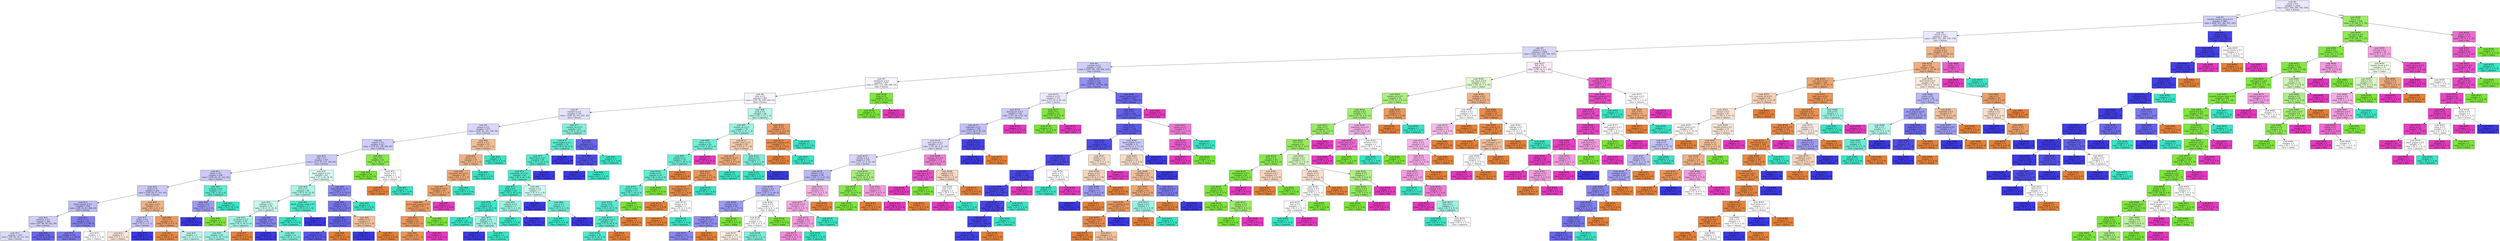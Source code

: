 digraph Tree {
node [shape=box, style="filled", color="black"] ;
0 [label=<node &#35;0<br/>cumin &le; 0.5<br/>samples = 2298<br/>value = [412, 568, 290, 769, 259]<br/>class = korean>, fillcolor="#3c39e51e"] ;
1 [label=<node &#35;1<br/>roasted_sesame_seed &le; 0.5<br/>samples = 1862<br/>value = [408, 222, 284, 767, 181]<br/>class = korean>, fillcolor="#3c39e53f"] ;
0 -> 1 [labeldistance=2.5, labelangle=45, headlabel="True"] ;
2 [label=<node &#35;2<br/>starch &le; 0.5<br/>samples = 1623<br/>value = [403, 222, 280, 539, 179]<br/>class = korean>, fillcolor="#3c39e51c"] ;
1 -> 2 ;
3 [label=<node &#35;3<br/>cilantro &le; 0.5<br/>samples = 1408<br/>value = [256, 220, 265, 500, 167]<br/>class = korean>, fillcolor="#3c39e534"] ;
2 -> 3 ;
4 [label=<node &#35;4<br/>cayenne &le; 0.5<br/>samples = 1241<br/>value = [218, 166, 256, 499, 102]<br/>class = korean>, fillcolor="#3c39e53f"] ;
3 -> 4 ;
5 [label=<node &#35;5<br/>cardamom &le; 0.5<br/>samples = 857<br/>value = [181, 115, 240, 268, 53]<br/>class = korean>, fillcolor="#3c39e50c"] ;
4 -> 5 ;
6 [label=<node &#35;6<br/>wine &le; 0.5<br/>samples = 825<br/>value = [181, 84, 240, 268, 52]<br/>class = korean>, fillcolor="#3c39e50c"] ;
5 -> 6 ;
7 [label=<node &#35;7<br/>seaweed &le; 0.5<br/>samples = 735<br/>value = [149, 82, 187, 267, 50]<br/>class = korean>, fillcolor="#3c39e525"] ;
6 -> 7 ;
8 [label=<node &#35;8<br/>pepper &le; 0.5<br/>samples = 672<br/>value = [149, 82, 141, 250, 50]<br/>class = korean>, fillcolor="#3c39e531"] ;
7 -> 8 ;
9 [label=<node &#35;9<br/>yogurt &le; 0.5<br/>samples = 617<br/>value = [114, 81, 128, 249, 45]<br/>class = korean>, fillcolor="#3c39e53f"] ;
8 -> 9 ;
10 [label=<node &#35;10<br/>sake &le; 0.5<br/>samples = 597<br/>value = [113, 63, 127, 249, 45]<br/>class = korean>, fillcolor="#3c39e542"] ;
9 -> 10 ;
11 [label=<node &#35;11<br/>barley &le; 0.5<br/>samples = 508<br/>value = [106, 63, 81, 213, 45]<br/>class = korean>, fillcolor="#3c39e544"] ;
10 -> 11 ;
12 [label=<node &#35;12<br/>pork &le; 0.5<br/>samples = 491<br/>value = [106, 62, 67, 211, 45]<br/>class = korean>, fillcolor="#3c39e546"] ;
11 -> 12 ;
13 [label=<node &#35;13<br/>black_pepper &le; 0.5<br/>samples = 458<br/>value = [84, 62, 63, 206, 43]<br/>class = korean>, fillcolor="#3c39e553"] ;
12 -> 13 ;
14 [label=<node &#35;14<br/>soybean &le; 0.5<br/>samples = 366<br/>value = [67, 60, 58, 142, 39]<br/>class = korean>, fillcolor="#3c39e540"] ;
13 -> 14 ;
15 [label=<node &#35;15<br/>samples = 328<br/>value = [66, 60, 54, 112, 36]<br/>class = korean>, fillcolor="#3c39e52d"] ;
14 -> 15 ;
16 [label=<node &#35;16<br/>samples = 38<br/>value = [1, 0, 4, 30, 3]<br/>class = korean>, fillcolor="#3c39e5c3"] ;
14 -> 16 ;
17 [label=<node &#35;17<br/>bread &le; 0.5<br/>samples = 92<br/>value = [17, 2, 5, 64, 4]<br/>class = korean>, fillcolor="#3c39e5a0"] ;
13 -> 17 ;
18 [label=<node &#35;18<br/>samples = 88<br/>value = [15, 2, 3, 64, 4]<br/>class = korean>, fillcolor="#3c39e5ab"] ;
17 -> 18 ;
19 [label=<node &#35;19<br/>samples = 4<br/>value = [2, 0, 2, 0, 0]<br/>class = chinese>, fillcolor="#e5813900"] ;
17 -> 19 ;
20 [label=<node &#35;20<br/>soy_sauce &le; 0.5<br/>samples = 33<br/>value = [22, 0, 4, 5, 2]<br/>class = chinese>, fillcolor="#e581399b"] ;
12 -> 20 ;
21 [label=<node &#35;21<br/>ginger &le; 0.5<br/>samples = 10<br/>value = [3, 0, 1, 5, 1]<br/>class = korean>, fillcolor="#3c39e549"] ;
20 -> 21 ;
22 [label=<node &#35;22<br/>samples = 7<br/>value = [3, 0, 1, 2, 1]<br/>class = chinese>, fillcolor="#e5813933"] ;
21 -> 22 ;
23 [label=<node &#35;23<br/>samples = 3<br/>value = [0, 0, 0, 3, 0]<br/>class = korean>, fillcolor="#3c39e5ff"] ;
21 -> 23 ;
24 [label=<node &#35;24<br/>rice &le; 0.5<br/>samples = 23<br/>value = [19, 0, 3, 0, 1]<br/>class = chinese>, fillcolor="#e58139cc"] ;
20 -> 24 ;
25 [label=<node &#35;25<br/>samples = 19<br/>value = [18, 0, 1, 0, 0]<br/>class = chinese>, fillcolor="#e58139f1"] ;
24 -> 25 ;
26 [label=<node &#35;26<br/>samples = 4<br/>value = [1, 0, 2, 0, 1]<br/>class = japanese>, fillcolor="#39e5c555"] ;
24 -> 26 ;
27 [label=<node &#35;27<br/>soybean &le; 0.5<br/>samples = 17<br/>value = [0, 1, 14, 2, 0]<br/>class = japanese>, fillcolor="#39e5c5cc"] ;
11 -> 27 ;
28 [label=<node &#35;28<br/>walnut &le; 0.5<br/>samples = 3<br/>value = [0, 1, 0, 2, 0]<br/>class = korean>, fillcolor="#3c39e57f"] ;
27 -> 28 ;
29 [label=<node &#35;29<br/>samples = 2<br/>value = [0, 0, 0, 2, 0]<br/>class = korean>, fillcolor="#3c39e5ff"] ;
28 -> 29 ;
30 [label=<node &#35;30<br/>samples = 1<br/>value = [0, 1, 0, 0, 0]<br/>class = indian>, fillcolor="#7be539ff"] ;
28 -> 30 ;
31 [label=<node &#35;31<br/>samples = 14<br/>value = [0, 0, 14, 0, 0]<br/>class = japanese>, fillcolor="#39e5c5ff"] ;
27 -> 31 ;
32 [label=<node &#35;32<br/>black_pepper &le; 0.5<br/>samples = 89<br/>value = [7, 0, 46, 36, 0]<br/>class = japanese>, fillcolor="#39e5c530"] ;
10 -> 32 ;
33 [label=<node &#35;33<br/>rice &le; 0.5<br/>samples = 68<br/>value = [4, 0, 42, 22, 0]<br/>class = japanese>, fillcolor="#39e5c56f"] ;
32 -> 33 ;
34 [label=<node &#35;34<br/>soybean &le; 0.5<br/>samples = 56<br/>value = [4, 0, 31, 21, 0]<br/>class = japanese>, fillcolor="#39e5c549"] ;
33 -> 34 ;
35 [label=<node &#35;35<br/>cucumber &le; 0.5<br/>samples = 45<br/>value = [4, 0, 28, 13, 0]<br/>class = japanese>, fillcolor="#39e5c578"] ;
34 -> 35 ;
36 [label=<node &#35;36<br/>samples = 44<br/>value = [3, 0, 28, 13, 0]<br/>class = japanese>, fillcolor="#39e5c57b"] ;
35 -> 36 ;
37 [label=<node &#35;37<br/>samples = 1<br/>value = [1, 0, 0, 0, 0]<br/>class = chinese>, fillcolor="#e58139ff"] ;
35 -> 37 ;
38 [label=<node &#35;38<br/>vegetable &le; 0.5<br/>samples = 11<br/>value = [0, 0, 3, 8, 0]<br/>class = korean>, fillcolor="#3c39e59f"] ;
34 -> 38 ;
39 [label=<node &#35;39<br/>samples = 7<br/>value = [0, 0, 0, 7, 0]<br/>class = korean>, fillcolor="#3c39e5ff"] ;
38 -> 39 ;
40 [label=<node &#35;40<br/>samples = 4<br/>value = [0, 0, 3, 1, 0]<br/>class = japanese>, fillcolor="#39e5c5aa"] ;
38 -> 40 ;
41 [label=<node &#35;41<br/>black_sesame_seed &le; 0.5<br/>samples = 12<br/>value = [0, 0, 11, 1, 0]<br/>class = japanese>, fillcolor="#39e5c5e8"] ;
33 -> 41 ;
42 [label=<node &#35;42<br/>samples = 11<br/>value = [0, 0, 11, 0, 0]<br/>class = japanese>, fillcolor="#39e5c5ff"] ;
41 -> 42 ;
43 [label=<node &#35;43<br/>samples = 1<br/>value = [0, 0, 0, 1, 0]<br/>class = korean>, fillcolor="#3c39e5ff"] ;
41 -> 43 ;
44 [label=<node &#35;44<br/>katsuobushi &le; 0.5<br/>samples = 21<br/>value = [3, 0, 4, 14, 0]<br/>class = korean>, fillcolor="#3c39e596"] ;
32 -> 44 ;
45 [label=<node &#35;45<br/>chicken &le; 0.5<br/>samples = 19<br/>value = [3, 0, 2, 14, 0]<br/>class = korean>, fillcolor="#3c39e5af"] ;
44 -> 45 ;
46 [label=<node &#35;46<br/>cinnamon &le; 0.5<br/>samples = 16<br/>value = [1, 0, 2, 13, 0]<br/>class = korean>, fillcolor="#3c39e5c8"] ;
45 -> 46 ;
47 [label=<node &#35;47<br/>samples = 15<br/>value = [0, 0, 2, 13, 0]<br/>class = korean>, fillcolor="#3c39e5d8"] ;
46 -> 47 ;
48 [label=<node &#35;48<br/>samples = 1<br/>value = [1, 0, 0, 0, 0]<br/>class = chinese>, fillcolor="#e58139ff"] ;
46 -> 48 ;
49 [label=<node &#35;49<br/>scallion &le; 0.5<br/>samples = 3<br/>value = [2, 0, 0, 1, 0]<br/>class = chinese>, fillcolor="#e581397f"] ;
45 -> 49 ;
50 [label=<node &#35;50<br/>samples = 1<br/>value = [0, 0, 0, 1, 0]<br/>class = korean>, fillcolor="#3c39e5ff"] ;
49 -> 50 ;
51 [label=<node &#35;51<br/>samples = 2<br/>value = [2, 0, 0, 0, 0]<br/>class = chinese>, fillcolor="#e58139ff"] ;
49 -> 51 ;
52 [label=<node &#35;52<br/>samples = 2<br/>value = [0, 0, 2, 0, 0]<br/>class = japanese>, fillcolor="#39e5c5ff"] ;
44 -> 52 ;
53 [label=<node &#35;53<br/>egg &le; 0.5<br/>samples = 20<br/>value = [1, 18, 1, 0, 0]<br/>class = indian>, fillcolor="#7be539e4"] ;
9 -> 53 ;
54 [label=<node &#35;54<br/>samples = 18<br/>value = [0, 18, 0, 0, 0]<br/>class = indian>, fillcolor="#7be539ff"] ;
53 -> 54 ;
55 [label=<node &#35;55<br/>butter &le; 0.5<br/>samples = 2<br/>value = [1, 0, 1, 0, 0]<br/>class = chinese>, fillcolor="#e5813900"] ;
53 -> 55 ;
56 [label=<node &#35;56<br/>samples = 1<br/>value = [1, 0, 0, 0, 0]<br/>class = chinese>, fillcolor="#e58139ff"] ;
55 -> 56 ;
57 [label=<node &#35;57<br/>samples = 1<br/>value = [0, 0, 1, 0, 0]<br/>class = japanese>, fillcolor="#39e5c5ff"] ;
55 -> 57 ;
58 [label=<node &#35;58<br/>barley &le; 0.5<br/>samples = 55<br/>value = [35, 1, 13, 1, 5]<br/>class = chinese>, fillcolor="#e5813986"] ;
8 -> 58 ;
59 [label=<node &#35;59<br/>bread &le; 0.5<br/>samples = 51<br/>value = [35, 1, 9, 1, 5]<br/>class = chinese>, fillcolor="#e581399e"] ;
58 -> 59 ;
60 [label=<node &#35;60<br/>mandarin_peel &le; 0.5<br/>samples = 48<br/>value = [35, 1, 6, 1, 5]<br/>class = chinese>, fillcolor="#e58139b0"] ;
59 -> 60 ;
61 [label=<node &#35;61<br/>lemongrass &le; 0.5<br/>samples = 45<br/>value = [35, 1, 3, 1, 5]<br/>class = chinese>, fillcolor="#e58139bf"] ;
60 -> 61 ;
62 [label=<node &#35;62<br/>green_bell_pepper &le; 0.5<br/>samples = 43<br/>value = [35, 1, 3, 1, 3]<br/>class = chinese>, fillcolor="#e58139cc"] ;
61 -> 62 ;
63 [label=<node &#35;63<br/>squash &le; 0.5<br/>samples = 42<br/>value = [35, 0, 3, 1, 3]<br/>class = chinese>, fillcolor="#e58139d1"] ;
62 -> 63 ;
64 [label=<node &#35;64<br/>samples = 41<br/>value = [35, 0, 3, 1, 2]<br/>class = chinese>, fillcolor="#e58139d7"] ;
63 -> 64 ;
65 [label=<node &#35;65<br/>samples = 1<br/>value = [0, 0, 0, 0, 1]<br/>class = thai>, fillcolor="#e539c0ff"] ;
63 -> 65 ;
66 [label=<node &#35;66<br/>samples = 1<br/>value = [0, 1, 0, 0, 0]<br/>class = indian>, fillcolor="#7be539ff"] ;
62 -> 66 ;
67 [label=<node &#35;67<br/>samples = 2<br/>value = [0, 0, 0, 0, 2]<br/>class = thai>, fillcolor="#e539c0ff"] ;
61 -> 67 ;
68 [label=<node &#35;68<br/>samples = 3<br/>value = [0, 0, 3, 0, 0]<br/>class = japanese>, fillcolor="#39e5c5ff"] ;
60 -> 68 ;
69 [label=<node &#35;69<br/>samples = 3<br/>value = [0, 0, 3, 0, 0]<br/>class = japanese>, fillcolor="#39e5c5ff"] ;
59 -> 69 ;
70 [label=<node &#35;70<br/>samples = 4<br/>value = [0, 0, 4, 0, 0]<br/>class = japanese>, fillcolor="#39e5c5ff"] ;
58 -> 70 ;
71 [label=<node &#35;71<br/>sesame_oil &le; 0.5<br/>samples = 63<br/>value = [0, 0, 46, 17, 0]<br/>class = japanese>, fillcolor="#39e5c5a1"] ;
7 -> 71 ;
72 [label=<node &#35;72<br/>black_pepper &le; 0.5<br/>samples = 52<br/>value = [0, 0, 44, 8, 0]<br/>class = japanese>, fillcolor="#39e5c5d1"] ;
71 -> 72 ;
73 [label=<node &#35;73<br/>black_bean &le; 0.5<br/>samples = 50<br/>value = [0, 0, 44, 6, 0]<br/>class = japanese>, fillcolor="#39e5c5dc"] ;
72 -> 73 ;
74 [label=<node &#35;74<br/>vegetable_oil &le; 0.5<br/>samples = 49<br/>value = [0, 0, 44, 5, 0]<br/>class = japanese>, fillcolor="#39e5c5e2"] ;
73 -> 74 ;
75 [label=<node &#35;75<br/>kelp &le; 0.5<br/>samples = 42<br/>value = [0, 0, 40, 2, 0]<br/>class = japanese>, fillcolor="#39e5c5f2"] ;
74 -> 75 ;
76 [label=<node &#35;76<br/>tuna &le; 0.5<br/>samples = 39<br/>value = [0, 0, 38, 1, 0]<br/>class = japanese>, fillcolor="#39e5c5f8"] ;
75 -> 76 ;
77 [label=<node &#35;77<br/>samples = 36<br/>value = [0, 0, 36, 0, 0]<br/>class = japanese>, fillcolor="#39e5c5ff"] ;
76 -> 77 ;
78 [label=<node &#35;78<br/>ginger &le; 0.5<br/>samples = 3<br/>value = [0, 0, 2, 1, 0]<br/>class = japanese>, fillcolor="#39e5c57f"] ;
76 -> 78 ;
79 [label=<node &#35;79<br/>samples = 1<br/>value = [0, 0, 0, 1, 0]<br/>class = korean>, fillcolor="#3c39e5ff"] ;
78 -> 79 ;
80 [label=<node &#35;80<br/>samples = 2<br/>value = [0, 0, 2, 0, 0]<br/>class = japanese>, fillcolor="#39e5c5ff"] ;
78 -> 80 ;
81 [label=<node &#35;81<br/>soybean &le; 0.5<br/>samples = 3<br/>value = [0, 0, 2, 1, 0]<br/>class = japanese>, fillcolor="#39e5c57f"] ;
75 -> 81 ;
82 [label=<node &#35;82<br/>samples = 2<br/>value = [0, 0, 2, 0, 0]<br/>class = japanese>, fillcolor="#39e5c5ff"] ;
81 -> 82 ;
83 [label=<node &#35;83<br/>samples = 1<br/>value = [0, 0, 0, 1, 0]<br/>class = korean>, fillcolor="#3c39e5ff"] ;
81 -> 83 ;
84 [label=<node &#35;84<br/>vinegar &le; 0.5<br/>samples = 7<br/>value = [0, 0, 4, 3, 0]<br/>class = japanese>, fillcolor="#39e5c540"] ;
74 -> 84 ;
85 [label=<node &#35;85<br/>samples = 2<br/>value = [0, 0, 0, 2, 0]<br/>class = korean>, fillcolor="#3c39e5ff"] ;
84 -> 85 ;
86 [label=<node &#35;86<br/>tuna &le; 0.5<br/>samples = 5<br/>value = [0, 0, 4, 1, 0]<br/>class = japanese>, fillcolor="#39e5c5bf"] ;
84 -> 86 ;
87 [label=<node &#35;87<br/>samples = 4<br/>value = [0, 0, 4, 0, 0]<br/>class = japanese>, fillcolor="#39e5c5ff"] ;
86 -> 87 ;
88 [label=<node &#35;88<br/>samples = 1<br/>value = [0, 0, 0, 1, 0]<br/>class = korean>, fillcolor="#3c39e5ff"] ;
86 -> 88 ;
89 [label=<node &#35;89<br/>samples = 1<br/>value = [0, 0, 0, 1, 0]<br/>class = korean>, fillcolor="#3c39e5ff"] ;
73 -> 89 ;
90 [label=<node &#35;90<br/>samples = 2<br/>value = [0, 0, 0, 2, 0]<br/>class = korean>, fillcolor="#3c39e5ff"] ;
72 -> 90 ;
91 [label=<node &#35;91<br/>nut &le; 0.5<br/>samples = 11<br/>value = [0, 0, 2, 9, 0]<br/>class = korean>, fillcolor="#3c39e5c6"] ;
71 -> 91 ;
92 [label=<node &#35;92<br/>sesame_seed &le; 0.5<br/>samples = 10<br/>value = [0, 0, 1, 9, 0]<br/>class = korean>, fillcolor="#3c39e5e3"] ;
91 -> 92 ;
93 [label=<node &#35;93<br/>samples = 9<br/>value = [0, 0, 0, 9, 0]<br/>class = korean>, fillcolor="#3c39e5ff"] ;
92 -> 93 ;
94 [label=<node &#35;94<br/>samples = 1<br/>value = [0, 0, 1, 0, 0]<br/>class = japanese>, fillcolor="#39e5c5ff"] ;
92 -> 94 ;
95 [label=<node &#35;95<br/>samples = 1<br/>value = [0, 0, 1, 0, 0]<br/>class = japanese>, fillcolor="#39e5c5ff"] ;
91 -> 95 ;
96 [label=<node &#35;96<br/>pork &le; 0.5<br/>samples = 90<br/>value = [32, 2, 53, 1, 2]<br/>class = japanese>, fillcolor="#39e5c55c"] ;
6 -> 96 ;
97 [label=<node &#35;97<br/>sesame_oil &le; 0.5<br/>samples = 78<br/>value = [22, 2, 51, 1, 2]<br/>class = japanese>, fillcolor="#39e5c584"] ;
96 -> 97 ;
98 [label=<node &#35;98<br/>honey &le; 0.5<br/>samples = 58<br/>value = [10, 2, 44, 0, 2]<br/>class = japanese>, fillcolor="#39e5c5b5"] ;
97 -> 98 ;
99 [label=<node &#35;99<br/>peanut &le; 0.5<br/>samples = 56<br/>value = [10, 2, 44, 0, 0]<br/>class = japanese>, fillcolor="#39e5c5bc"] ;
98 -> 99 ;
100 [label=<node &#35;100<br/>vanilla &le; 0.5<br/>samples = 54<br/>value = [8, 2, 44, 0, 0]<br/>class = japanese>, fillcolor="#39e5c5c8"] ;
99 -> 100 ;
101 [label=<node &#35;101<br/>currant &le; 0.5<br/>samples = 53<br/>value = [8, 1, 44, 0, 0]<br/>class = japanese>, fillcolor="#39e5c5cc"] ;
100 -> 101 ;
102 [label=<node &#35;102<br/>bacon &le; 0.5<br/>samples = 52<br/>value = [8, 0, 44, 0, 0]<br/>class = japanese>, fillcolor="#39e5c5d1"] ;
101 -> 102 ;
103 [label=<node &#35;103<br/>bell_pepper &le; 0.5<br/>samples = 51<br/>value = [7, 0, 44, 0, 0]<br/>class = japanese>, fillcolor="#39e5c5d6"] ;
102 -> 103 ;
104 [label=<node &#35;104<br/>samples = 50<br/>value = [6, 0, 44, 0, 0]<br/>class = japanese>, fillcolor="#39e5c5dc"] ;
103 -> 104 ;
105 [label=<node &#35;105<br/>samples = 1<br/>value = [1, 0, 0, 0, 0]<br/>class = chinese>, fillcolor="#e58139ff"] ;
103 -> 105 ;
106 [label=<node &#35;106<br/>samples = 1<br/>value = [1, 0, 0, 0, 0]<br/>class = chinese>, fillcolor="#e58139ff"] ;
102 -> 106 ;
107 [label=<node &#35;107<br/>samples = 1<br/>value = [0, 1, 0, 0, 0]<br/>class = indian>, fillcolor="#7be539ff"] ;
101 -> 107 ;
108 [label=<node &#35;108<br/>samples = 1<br/>value = [0, 1, 0, 0, 0]<br/>class = indian>, fillcolor="#7be539ff"] ;
100 -> 108 ;
109 [label=<node &#35;109<br/>samples = 2<br/>value = [2, 0, 0, 0, 0]<br/>class = chinese>, fillcolor="#e58139ff"] ;
99 -> 109 ;
110 [label=<node &#35;110<br/>samples = 2<br/>value = [0, 0, 0, 0, 2]<br/>class = thai>, fillcolor="#e539c0ff"] ;
98 -> 110 ;
111 [label=<node &#35;111<br/>sesame_seed &le; 0.5<br/>samples = 20<br/>value = [12, 0, 7, 1, 0]<br/>class = chinese>, fillcolor="#e5813962"] ;
97 -> 111 ;
112 [label=<node &#35;112<br/>katsuobushi &le; 0.5<br/>samples = 16<br/>value = [12, 0, 4, 0, 0]<br/>class = chinese>, fillcolor="#e58139aa"] ;
111 -> 112 ;
113 [label=<node &#35;113<br/>beef &le; 0.5<br/>samples = 14<br/>value = [12, 0, 2, 0, 0]<br/>class = chinese>, fillcolor="#e58139d4"] ;
112 -> 113 ;
114 [label=<node &#35;114<br/>bell_pepper &le; 0.5<br/>samples = 13<br/>value = [12, 0, 1, 0, 0]<br/>class = chinese>, fillcolor="#e58139ea"] ;
113 -> 114 ;
115 [label=<node &#35;115<br/>samples = 11<br/>value = [11, 0, 0, 0, 0]<br/>class = chinese>, fillcolor="#e58139ff"] ;
114 -> 115 ;
116 [label=<node &#35;116<br/>vinegar &le; 0.5<br/>samples = 2<br/>value = [1, 0, 1, 0, 0]<br/>class = chinese>, fillcolor="#e5813900"] ;
114 -> 116 ;
117 [label=<node &#35;117<br/>samples = 1<br/>value = [1, 0, 0, 0, 0]<br/>class = chinese>, fillcolor="#e58139ff"] ;
116 -> 117 ;
118 [label=<node &#35;118<br/>samples = 1<br/>value = [0, 0, 1, 0, 0]<br/>class = japanese>, fillcolor="#39e5c5ff"] ;
116 -> 118 ;
119 [label=<node &#35;119<br/>samples = 1<br/>value = [0, 0, 1, 0, 0]<br/>class = japanese>, fillcolor="#39e5c5ff"] ;
113 -> 119 ;
120 [label=<node &#35;120<br/>samples = 2<br/>value = [0, 0, 2, 0, 0]<br/>class = japanese>, fillcolor="#39e5c5ff"] ;
112 -> 120 ;
121 [label=<node &#35;121<br/>garlic &le; 0.5<br/>samples = 4<br/>value = [0, 0, 3, 1, 0]<br/>class = japanese>, fillcolor="#39e5c5aa"] ;
111 -> 121 ;
122 [label=<node &#35;122<br/>samples = 3<br/>value = [0, 0, 3, 0, 0]<br/>class = japanese>, fillcolor="#39e5c5ff"] ;
121 -> 122 ;
123 [label=<node &#35;123<br/>samples = 1<br/>value = [0, 0, 0, 1, 0]<br/>class = korean>, fillcolor="#3c39e5ff"] ;
121 -> 123 ;
124 [label=<node &#35;124<br/>cider &le; 0.5<br/>samples = 12<br/>value = [10, 0, 2, 0, 0]<br/>class = chinese>, fillcolor="#e58139cc"] ;
96 -> 124 ;
125 [label=<node &#35;125<br/>green_bell_pepper &le; 0.5<br/>samples = 11<br/>value = [10, 0, 1, 0, 0]<br/>class = chinese>, fillcolor="#e58139e6"] ;
124 -> 125 ;
126 [label=<node &#35;126<br/>samples = 10<br/>value = [10, 0, 0, 0, 0]<br/>class = chinese>, fillcolor="#e58139ff"] ;
125 -> 126 ;
127 [label=<node &#35;127<br/>samples = 1<br/>value = [0, 0, 1, 0, 0]<br/>class = japanese>, fillcolor="#39e5c5ff"] ;
125 -> 127 ;
128 [label=<node &#35;128<br/>samples = 1<br/>value = [0, 0, 1, 0, 0]<br/>class = japanese>, fillcolor="#39e5c5ff"] ;
124 -> 128 ;
129 [label=<node &#35;129<br/>bean &le; 0.5<br/>samples = 32<br/>value = [0, 31, 0, 0, 1]<br/>class = indian>, fillcolor="#7be539f7"] ;
5 -> 129 ;
130 [label=<node &#35;130<br/>samples = 31<br/>value = [0, 31, 0, 0, 0]<br/>class = indian>, fillcolor="#7be539ff"] ;
129 -> 130 ;
131 [label=<node &#35;131<br/>samples = 1<br/>value = [0, 0, 0, 0, 1]<br/>class = thai>, fillcolor="#e539c0ff"] ;
129 -> 131 ;
132 [label=<node &#35;132<br/>scallion &le; 0.5<br/>samples = 384<br/>value = [37, 51, 16, 231, 49]<br/>class = korean>, fillcolor="#3c39e58a"] ;
4 -> 132 ;
133 [label=<node &#35;133<br/>turmeric &le; 0.5<br/>samples = 172<br/>value = [15, 50, 9, 63, 35]<br/>class = korean>, fillcolor="#3c39e51b"] ;
132 -> 133 ;
134 [label=<node &#35;134<br/>lemongrass &le; 0.5<br/>samples = 149<br/>value = [15, 28, 9, 63, 34]<br/>class = korean>, fillcolor="#3c39e540"] ;
133 -> 134 ;
135 [label=<node &#35;135<br/>vegetable &le; 0.5<br/>samples = 138<br/>value = [15, 28, 9, 63, 23]<br/>class = korean>, fillcolor="#3c39e551"] ;
134 -> 135 ;
136 [label=<node &#35;136<br/>lime_juice &le; 0.5<br/>samples = 117<br/>value = [14, 28, 9, 43, 23]<br/>class = korean>, fillcolor="#3c39e52b"] ;
135 -> 136 ;
137 [label=<node &#35;137<br/>tomato &le; 0.5<br/>samples = 104<br/>value = [12, 27, 8, 43, 14]<br/>class = korean>, fillcolor="#3c39e535"] ;
136 -> 137 ;
138 [label=<node &#35;138<br/>chicken &le; 0.5<br/>samples = 90<br/>value = [10, 17, 8, 43, 12]<br/>class = korean>, fillcolor="#3c39e55b"] ;
137 -> 138 ;
139 [label=<node &#35;139<br/>vinegar &le; 0.5<br/>samples = 77<br/>value = [9, 17, 6, 40, 5]<br/>class = korean>, fillcolor="#3c39e562"] ;
138 -> 139 ;
140 [label=<node &#35;140<br/>coconut &le; 0.5<br/>samples = 60<br/>value = [5, 13, 2, 37, 3]<br/>class = korean>, fillcolor="#3c39e582"] ;
139 -> 140 ;
141 [label=<node &#35;141<br/>peanut_oil &le; 0.5<br/>samples = 57<br/>value = [5, 10, 2, 37, 3]<br/>class = korean>, fillcolor="#3c39e592"] ;
140 -> 141 ;
142 [label=<node &#35;142<br/>samples = 55<br/>value = [3, 10, 2, 37, 3]<br/>class = korean>, fillcolor="#3c39e599"] ;
141 -> 142 ;
143 [label=<node &#35;143<br/>samples = 2<br/>value = [2, 0, 0, 0, 0]<br/>class = chinese>, fillcolor="#e58139ff"] ;
141 -> 143 ;
144 [label=<node &#35;144<br/>samples = 3<br/>value = [0, 3, 0, 0, 0]<br/>class = indian>, fillcolor="#7be539ff"] ;
140 -> 144 ;
145 [label=<node &#35;145<br/>raisin &le; 0.5<br/>samples = 17<br/>value = [4, 4, 4, 3, 2]<br/>class = chinese>, fillcolor="#e5813900"] ;
139 -> 145 ;
146 [label=<node &#35;146<br/>rice &le; 0.5<br/>samples = 14<br/>value = [4, 1, 4, 3, 2]<br/>class = chinese>, fillcolor="#e5813900"] ;
145 -> 146 ;
147 [label=<node &#35;147<br/>samples = 10<br/>value = [4, 1, 1, 3, 1]<br/>class = chinese>, fillcolor="#e5813924"] ;
146 -> 147 ;
148 [label=<node &#35;148<br/>samples = 4<br/>value = [0, 0, 3, 0, 1]<br/>class = japanese>, fillcolor="#39e5c5aa"] ;
146 -> 148 ;
149 [label=<node &#35;149<br/>samples = 3<br/>value = [0, 3, 0, 0, 0]<br/>class = indian>, fillcolor="#7be539ff"] ;
145 -> 149 ;
150 [label=<node &#35;150<br/>sherry &le; 0.5<br/>samples = 13<br/>value = [1, 0, 2, 3, 7]<br/>class = thai>, fillcolor="#e539c066"] ;
138 -> 150 ;
151 [label=<node &#35;151<br/>beef_broth &le; 0.5<br/>samples = 12<br/>value = [0, 0, 2, 3, 7]<br/>class = thai>, fillcolor="#e539c071"] ;
150 -> 151 ;
152 [label=<node &#35;152<br/>cabbage &le; 0.5<br/>samples = 11<br/>value = [0, 0, 1, 3, 7]<br/>class = thai>, fillcolor="#e539c080"] ;
151 -> 152 ;
153 [label=<node &#35;153<br/>samples = 10<br/>value = [0, 0, 0, 3, 7]<br/>class = thai>, fillcolor="#e539c092"] ;
152 -> 153 ;
154 [label=<node &#35;154<br/>samples = 1<br/>value = [0, 0, 1, 0, 0]<br/>class = japanese>, fillcolor="#39e5c5ff"] ;
152 -> 154 ;
155 [label=<node &#35;155<br/>samples = 1<br/>value = [0, 0, 1, 0, 0]<br/>class = japanese>, fillcolor="#39e5c5ff"] ;
151 -> 155 ;
156 [label=<node &#35;156<br/>samples = 1<br/>value = [1, 0, 0, 0, 0]<br/>class = chinese>, fillcolor="#e58139ff"] ;
150 -> 156 ;
157 [label=<node &#35;157<br/>soy_sauce &le; 0.5<br/>samples = 14<br/>value = [2, 10, 0, 0, 2]<br/>class = indian>, fillcolor="#7be539aa"] ;
137 -> 157 ;
158 [label=<node &#35;158<br/>egg &le; 0.5<br/>samples = 11<br/>value = [1, 10, 0, 0, 0]<br/>class = indian>, fillcolor="#7be539e6"] ;
157 -> 158 ;
159 [label=<node &#35;159<br/>samples = 10<br/>value = [0, 10, 0, 0, 0]<br/>class = indian>, fillcolor="#7be539ff"] ;
158 -> 159 ;
160 [label=<node &#35;160<br/>samples = 1<br/>value = [1, 0, 0, 0, 0]<br/>class = chinese>, fillcolor="#e58139ff"] ;
158 -> 160 ;
161 [label=<node &#35;161<br/>onion &le; 0.5<br/>samples = 3<br/>value = [1, 0, 0, 0, 2]<br/>class = thai>, fillcolor="#e539c07f"] ;
157 -> 161 ;
162 [label=<node &#35;162<br/>samples = 2<br/>value = [0, 0, 0, 0, 2]<br/>class = thai>, fillcolor="#e539c0ff"] ;
161 -> 162 ;
163 [label=<node &#35;163<br/>samples = 1<br/>value = [1, 0, 0, 0, 0]<br/>class = chinese>, fillcolor="#e58139ff"] ;
161 -> 163 ;
164 [label=<node &#35;164<br/>sesame_oil &le; 0.5<br/>samples = 13<br/>value = [2, 1, 1, 0, 9]<br/>class = thai>, fillcolor="#e539c0a2"] ;
136 -> 164 ;
165 [label=<node &#35;165<br/>orange_juice &le; 0.5<br/>samples = 9<br/>value = [0, 1, 0, 0, 8]<br/>class = thai>, fillcolor="#e539c0df"] ;
164 -> 165 ;
166 [label=<node &#35;166<br/>samples = 8<br/>value = [0, 0, 0, 0, 8]<br/>class = thai>, fillcolor="#e539c0ff"] ;
165 -> 166 ;
167 [label=<node &#35;167<br/>samples = 1<br/>value = [0, 1, 0, 0, 0]<br/>class = indian>, fillcolor="#7be539ff"] ;
165 -> 167 ;
168 [label=<node &#35;168<br/>pepper &le; 0.5<br/>samples = 4<br/>value = [2, 0, 1, 0, 1]<br/>class = chinese>, fillcolor="#e5813955"] ;
164 -> 168 ;
169 [label=<node &#35;169<br/>mint &le; 0.5<br/>samples = 2<br/>value = [0, 0, 1, 0, 1]<br/>class = japanese>, fillcolor="#39e5c500"] ;
168 -> 169 ;
170 [label=<node &#35;170<br/>samples = 1<br/>value = [0, 0, 0, 0, 1]<br/>class = thai>, fillcolor="#e539c0ff"] ;
169 -> 170 ;
171 [label=<node &#35;171<br/>samples = 1<br/>value = [0, 0, 1, 0, 0]<br/>class = japanese>, fillcolor="#39e5c5ff"] ;
169 -> 171 ;
172 [label=<node &#35;172<br/>samples = 2<br/>value = [2, 0, 0, 0, 0]<br/>class = chinese>, fillcolor="#e58139ff"] ;
168 -> 172 ;
173 [label=<node &#35;173<br/>celery_oil &le; 0.5<br/>samples = 21<br/>value = [1, 0, 0, 20, 0]<br/>class = korean>, fillcolor="#3c39e5f2"] ;
135 -> 173 ;
174 [label=<node &#35;174<br/>samples = 20<br/>value = [0, 0, 0, 20, 0]<br/>class = korean>, fillcolor="#3c39e5ff"] ;
173 -> 174 ;
175 [label=<node &#35;175<br/>samples = 1<br/>value = [1, 0, 0, 0, 0]<br/>class = chinese>, fillcolor="#e58139ff"] ;
173 -> 175 ;
176 [label=<node &#35;176<br/>samples = 11<br/>value = [0, 0, 0, 0, 11]<br/>class = thai>, fillcolor="#e539c0ff"] ;
134 -> 176 ;
177 [label=<node &#35;177<br/>basil &le; 0.5<br/>samples = 23<br/>value = [0, 22, 0, 0, 1]<br/>class = indian>, fillcolor="#7be539f3"] ;
133 -> 177 ;
178 [label=<node &#35;178<br/>samples = 22<br/>value = [0, 22, 0, 0, 0]<br/>class = indian>, fillcolor="#7be539ff"] ;
177 -> 178 ;
179 [label=<node &#35;179<br/>samples = 1<br/>value = [0, 0, 0, 0, 1]<br/>class = thai>, fillcolor="#e539c0ff"] ;
177 -> 179 ;
180 [label=<node &#35;180<br/>peanut_butter &le; 0.5<br/>samples = 212<br/>value = [22, 1, 7, 168, 14]<br/>class = korean>, fillcolor="#3c39e5c4"] ;
132 -> 180 ;
181 [label=<node &#35;181<br/>mint &le; 0.5<br/>samples = 206<br/>value = [22, 1, 7, 168, 8]<br/>class = korean>, fillcolor="#3c39e5ca"] ;
180 -> 181 ;
182 [label=<node &#35;182<br/>vinegar &le; 0.5<br/>samples = 199<br/>value = [22, 0, 6, 168, 3]<br/>class = korean>, fillcolor="#3c39e5d2"] ;
181 -> 182 ;
183 [label=<node &#35;183<br/>bean &le; 0.5<br/>samples = 168<br/>value = [10, 0, 4, 151, 3]<br/>class = korean>, fillcolor="#3c39e5e4"] ;
182 -> 183 ;
184 [label=<node &#35;184<br/>lime_juice &le; 0.5<br/>samples = 162<br/>value = [7, 0, 4, 149, 2]<br/>class = korean>, fillcolor="#3c39e5ea"] ;
183 -> 184 ;
185 [label=<node &#35;185<br/>pepper &le; 0.5<br/>samples = 160<br/>value = [7, 0, 3, 149, 1]<br/>class = korean>, fillcolor="#3c39e5ed"] ;
184 -> 185 ;
186 [label=<node &#35;186<br/>katsuobushi &le; 0.5<br/>samples = 159<br/>value = [7, 0, 3, 149, 0]<br/>class = korean>, fillcolor="#3c39e5ee"] ;
185 -> 186 ;
187 [label=<node &#35;187<br/>olive_oil &le; 0.5<br/>samples = 158<br/>value = [7, 0, 2, 149, 0]<br/>class = korean>, fillcolor="#3c39e5f0"] ;
186 -> 187 ;
188 [label=<node &#35;188<br/>egg_noodle &le; 0.5<br/>samples = 157<br/>value = [7, 0, 1, 149, 0]<br/>class = korean>, fillcolor="#3c39e5f1"] ;
187 -> 188 ;
189 [label=<node &#35;189<br/>samples = 156<br/>value = [6, 0, 1, 149, 0]<br/>class = korean>, fillcolor="#3c39e5f3"] ;
188 -> 189 ;
190 [label=<node &#35;190<br/>samples = 1<br/>value = [1, 0, 0, 0, 0]<br/>class = chinese>, fillcolor="#e58139ff"] ;
188 -> 190 ;
191 [label=<node &#35;191<br/>samples = 1<br/>value = [0, 0, 1, 0, 0]<br/>class = japanese>, fillcolor="#39e5c5ff"] ;
187 -> 191 ;
192 [label=<node &#35;192<br/>samples = 1<br/>value = [0, 0, 1, 0, 0]<br/>class = japanese>, fillcolor="#39e5c5ff"] ;
186 -> 192 ;
193 [label=<node &#35;193<br/>samples = 1<br/>value = [0, 0, 0, 0, 1]<br/>class = thai>, fillcolor="#e539c0ff"] ;
185 -> 193 ;
194 [label=<node &#35;194<br/>garlic &le; 0.5<br/>samples = 2<br/>value = [0, 0, 1, 0, 1]<br/>class = japanese>, fillcolor="#39e5c500"] ;
184 -> 194 ;
195 [label=<node &#35;195<br/>samples = 1<br/>value = [0, 0, 1, 0, 0]<br/>class = japanese>, fillcolor="#39e5c5ff"] ;
194 -> 195 ;
196 [label=<node &#35;196<br/>samples = 1<br/>value = [0, 0, 0, 0, 1]<br/>class = thai>, fillcolor="#e539c0ff"] ;
194 -> 196 ;
197 [label=<node &#35;197<br/>shallot &le; 0.5<br/>samples = 6<br/>value = [3, 0, 0, 2, 1]<br/>class = chinese>, fillcolor="#e5813940"] ;
183 -> 197 ;
198 [label=<node &#35;198<br/>ginger &le; 0.5<br/>samples = 5<br/>value = [3, 0, 0, 2, 0]<br/>class = chinese>, fillcolor="#e5813955"] ;
197 -> 198 ;
199 [label=<node &#35;199<br/>onion &le; 0.5<br/>samples = 3<br/>value = [1, 0, 0, 2, 0]<br/>class = korean>, fillcolor="#3c39e57f"] ;
198 -> 199 ;
200 [label=<node &#35;200<br/>samples = 2<br/>value = [0, 0, 0, 2, 0]<br/>class = korean>, fillcolor="#3c39e5ff"] ;
199 -> 200 ;
201 [label=<node &#35;201<br/>samples = 1<br/>value = [1, 0, 0, 0, 0]<br/>class = chinese>, fillcolor="#e58139ff"] ;
199 -> 201 ;
202 [label=<node &#35;202<br/>samples = 2<br/>value = [2, 0, 0, 0, 0]<br/>class = chinese>, fillcolor="#e58139ff"] ;
198 -> 202 ;
203 [label=<node &#35;203<br/>samples = 1<br/>value = [0, 0, 0, 0, 1]<br/>class = thai>, fillcolor="#e539c0ff"] ;
197 -> 203 ;
204 [label=<node &#35;204<br/>black_pepper &le; 0.5<br/>samples = 31<br/>value = [12, 0, 2, 17, 0]<br/>class = korean>, fillcolor="#3c39e543"] ;
182 -> 204 ;
205 [label=<node &#35;205<br/>radish &le; 0.5<br/>samples = 22<br/>value = [12, 0, 2, 8, 0]<br/>class = chinese>, fillcolor="#e5813949"] ;
204 -> 205 ;
206 [label=<node &#35;206<br/>vegetable &le; 0.5<br/>samples = 19<br/>value = [12, 0, 2, 5, 0]<br/>class = chinese>, fillcolor="#e581397f"] ;
205 -> 206 ;
207 [label=<node &#35;207<br/>sake &le; 0.5<br/>samples = 15<br/>value = [11, 0, 2, 2, 0]<br/>class = chinese>, fillcolor="#e58139b1"] ;
206 -> 207 ;
208 [label=<node &#35;208<br/>chinese_cabbage &le; 0.5<br/>samples = 12<br/>value = [10, 0, 0, 2, 0]<br/>class = chinese>, fillcolor="#e58139cc"] ;
207 -> 208 ;
209 [label=<node &#35;209<br/>white_wine &le; 0.5<br/>samples = 11<br/>value = [10, 0, 0, 1, 0]<br/>class = chinese>, fillcolor="#e58139e6"] ;
208 -> 209 ;
210 [label=<node &#35;210<br/>samples = 8<br/>value = [8, 0, 0, 0, 0]<br/>class = chinese>, fillcolor="#e58139ff"] ;
209 -> 210 ;
211 [label=<node &#35;211<br/>samples = 3<br/>value = [2, 0, 0, 1, 0]<br/>class = chinese>, fillcolor="#e581397f"] ;
209 -> 211 ;
212 [label=<node &#35;212<br/>samples = 1<br/>value = [0, 0, 0, 1, 0]<br/>class = korean>, fillcolor="#3c39e5ff"] ;
208 -> 212 ;
213 [label=<node &#35;213<br/>ginger &le; 0.5<br/>samples = 3<br/>value = [1, 0, 2, 0, 0]<br/>class = japanese>, fillcolor="#39e5c57f"] ;
207 -> 213 ;
214 [label=<node &#35;214<br/>samples = 1<br/>value = [1, 0, 0, 0, 0]<br/>class = chinese>, fillcolor="#e58139ff"] ;
213 -> 214 ;
215 [label=<node &#35;215<br/>samples = 2<br/>value = [0, 0, 2, 0, 0]<br/>class = japanese>, fillcolor="#39e5c5ff"] ;
213 -> 215 ;
216 [label=<node &#35;216<br/>sesame_oil &le; 0.5<br/>samples = 4<br/>value = [1, 0, 0, 3, 0]<br/>class = korean>, fillcolor="#3c39e5aa"] ;
206 -> 216 ;
217 [label=<node &#35;217<br/>samples = 1<br/>value = [1, 0, 0, 0, 0]<br/>class = chinese>, fillcolor="#e58139ff"] ;
216 -> 217 ;
218 [label=<node &#35;218<br/>samples = 3<br/>value = [0, 0, 0, 3, 0]<br/>class = korean>, fillcolor="#3c39e5ff"] ;
216 -> 218 ;
219 [label=<node &#35;219<br/>samples = 3<br/>value = [0, 0, 0, 3, 0]<br/>class = korean>, fillcolor="#3c39e5ff"] ;
205 -> 219 ;
220 [label=<node &#35;220<br/>samples = 9<br/>value = [0, 0, 0, 9, 0]<br/>class = korean>, fillcolor="#3c39e5ff"] ;
204 -> 220 ;
221 [label=<node &#35;221<br/>lettuce &le; 0.5<br/>samples = 7<br/>value = [0, 1, 1, 0, 5]<br/>class = thai>, fillcolor="#e539c0aa"] ;
181 -> 221 ;
222 [label=<node &#35;222<br/>yogurt &le; 0.5<br/>samples = 6<br/>value = [0, 1, 0, 0, 5]<br/>class = thai>, fillcolor="#e539c0cc"] ;
221 -> 222 ;
223 [label=<node &#35;223<br/>samples = 5<br/>value = [0, 0, 0, 0, 5]<br/>class = thai>, fillcolor="#e539c0ff"] ;
222 -> 223 ;
224 [label=<node &#35;224<br/>samples = 1<br/>value = [0, 1, 0, 0, 0]<br/>class = indian>, fillcolor="#7be539ff"] ;
222 -> 224 ;
225 [label=<node &#35;225<br/>samples = 1<br/>value = [0, 0, 1, 0, 0]<br/>class = japanese>, fillcolor="#39e5c5ff"] ;
221 -> 225 ;
226 [label=<node &#35;226<br/>samples = 6<br/>value = [0, 0, 0, 0, 6]<br/>class = thai>, fillcolor="#e539c0ff"] ;
180 -> 226 ;
227 [label=<node &#35;227<br/>fish &le; 0.5<br/>samples = 167<br/>value = [38, 54, 9, 1, 65]<br/>class = thai>, fillcolor="#e539c019"] ;
3 -> 227 ;
228 [label=<node &#35;228<br/>soy_sauce &le; 0.5<br/>samples = 111<br/>value = [34, 52, 7, 0, 18]<br/>class = indian>, fillcolor="#7be5393c"] ;
227 -> 228 ;
229 [label=<node &#35;229<br/>sesame_oil &le; 0.5<br/>samples = 76<br/>value = [10, 52, 3, 0, 11]<br/>class = indian>, fillcolor="#7be539a1"] ;
228 -> 229 ;
230 [label=<node &#35;230<br/>shrimp &le; 0.5<br/>samples = 70<br/>value = [5, 52, 2, 0, 11]<br/>class = indian>, fillcolor="#7be539b1"] ;
229 -> 230 ;
231 [label=<node &#35;231<br/>wine &le; 0.5<br/>samples = 63<br/>value = [5, 50, 1, 0, 7]<br/>class = indian>, fillcolor="#7be539c4"] ;
230 -> 231 ;
232 [label=<node &#35;232<br/>rice &le; 0.5<br/>samples = 61<br/>value = [5, 50, 1, 0, 5]<br/>class = indian>, fillcolor="#7be539cd"] ;
231 -> 232 ;
233 [label=<node &#35;233<br/>bean &le; 0.5<br/>samples = 49<br/>value = [3, 44, 0, 0, 2]<br/>class = indian>, fillcolor="#7be539e3"] ;
232 -> 233 ;
234 [label=<node &#35;234<br/>lemongrass &le; 0.5<br/>samples = 44<br/>value = [0, 42, 0, 0, 2]<br/>class = indian>, fillcolor="#7be539f3"] ;
233 -> 234 ;
235 [label=<node &#35;235<br/>bread &le; 0.5<br/>samples = 43<br/>value = [0, 42, 0, 0, 1]<br/>class = indian>, fillcolor="#7be539f9"] ;
234 -> 235 ;
236 [label=<node &#35;236<br/>samples = 38<br/>value = [0, 38, 0, 0, 0]<br/>class = indian>, fillcolor="#7be539ff"] ;
235 -> 236 ;
237 [label=<node &#35;237<br/>chicken &le; 0.5<br/>samples = 5<br/>value = [0, 4, 0, 0, 1]<br/>class = indian>, fillcolor="#7be539bf"] ;
235 -> 237 ;
238 [label=<node &#35;238<br/>samples = 4<br/>value = [0, 4, 0, 0, 0]<br/>class = indian>, fillcolor="#7be539ff"] ;
237 -> 238 ;
239 [label=<node &#35;239<br/>samples = 1<br/>value = [0, 0, 0, 0, 1]<br/>class = thai>, fillcolor="#e539c0ff"] ;
237 -> 239 ;
240 [label=<node &#35;240<br/>samples = 1<br/>value = [0, 0, 0, 0, 1]<br/>class = thai>, fillcolor="#e539c0ff"] ;
234 -> 240 ;
241 [label=<node &#35;241<br/>mustard &le; 0.5<br/>samples = 5<br/>value = [3, 2, 0, 0, 0]<br/>class = chinese>, fillcolor="#e5813955"] ;
233 -> 241 ;
242 [label=<node &#35;242<br/>samples = 3<br/>value = [3, 0, 0, 0, 0]<br/>class = chinese>, fillcolor="#e58139ff"] ;
241 -> 242 ;
243 [label=<node &#35;243<br/>samples = 2<br/>value = [0, 2, 0, 0, 0]<br/>class = indian>, fillcolor="#7be539ff"] ;
241 -> 243 ;
244 [label=<node &#35;244<br/>cayenne &le; 0.5<br/>samples = 12<br/>value = [2, 6, 1, 0, 3]<br/>class = indian>, fillcolor="#7be53955"] ;
232 -> 244 ;
245 [label=<node &#35;245<br/>ginger &le; 0.5<br/>samples = 5<br/>value = [2, 1, 1, 0, 1]<br/>class = chinese>, fillcolor="#e5813940"] ;
244 -> 245 ;
246 [label=<node &#35;246<br/>tomato &le; 0.5<br/>samples = 3<br/>value = [0, 1, 1, 0, 1]<br/>class = indian>, fillcolor="#7be53900"] ;
245 -> 246 ;
247 [label=<node &#35;247<br/>lime &le; 0.5<br/>samples = 2<br/>value = [0, 0, 1, 0, 1]<br/>class = japanese>, fillcolor="#39e5c500"] ;
246 -> 247 ;
248 [label=<node &#35;248<br/>samples = 1<br/>value = [0, 0, 1, 0, 0]<br/>class = japanese>, fillcolor="#39e5c5ff"] ;
247 -> 248 ;
249 [label=<node &#35;249<br/>samples = 1<br/>value = [0, 0, 0, 0, 1]<br/>class = thai>, fillcolor="#e539c0ff"] ;
247 -> 249 ;
250 [label=<node &#35;250<br/>samples = 1<br/>value = [0, 1, 0, 0, 0]<br/>class = indian>, fillcolor="#7be539ff"] ;
246 -> 250 ;
251 [label=<node &#35;251<br/>samples = 2<br/>value = [2, 0, 0, 0, 0]<br/>class = chinese>, fillcolor="#e58139ff"] ;
245 -> 251 ;
252 [label=<node &#35;252<br/>shallot &le; 0.5<br/>samples = 7<br/>value = [0, 5, 0, 0, 2]<br/>class = indian>, fillcolor="#7be53999"] ;
244 -> 252 ;
253 [label=<node &#35;253<br/>lettuce &le; 0.5<br/>samples = 6<br/>value = [0, 5, 0, 0, 1]<br/>class = indian>, fillcolor="#7be539cc"] ;
252 -> 253 ;
254 [label=<node &#35;254<br/>samples = 5<br/>value = [0, 5, 0, 0, 0]<br/>class = indian>, fillcolor="#7be539ff"] ;
253 -> 254 ;
255 [label=<node &#35;255<br/>samples = 1<br/>value = [0, 0, 0, 0, 1]<br/>class = thai>, fillcolor="#e539c0ff"] ;
253 -> 255 ;
256 [label=<node &#35;256<br/>samples = 1<br/>value = [0, 0, 0, 0, 1]<br/>class = thai>, fillcolor="#e539c0ff"] ;
252 -> 256 ;
257 [label=<node &#35;257<br/>samples = 2<br/>value = [0, 0, 0, 0, 2]<br/>class = thai>, fillcolor="#e539c0ff"] ;
231 -> 257 ;
258 [label=<node &#35;258<br/>vegetable_oil &le; 0.5<br/>samples = 7<br/>value = [0, 2, 1, 0, 4]<br/>class = thai>, fillcolor="#e539c066"] ;
230 -> 258 ;
259 [label=<node &#35;259<br/>lemon_juice &le; 0.5<br/>samples = 5<br/>value = [0, 1, 0, 0, 4]<br/>class = thai>, fillcolor="#e539c0bf"] ;
258 -> 259 ;
260 [label=<node &#35;260<br/>samples = 4<br/>value = [0, 0, 0, 0, 4]<br/>class = thai>, fillcolor="#e539c0ff"] ;
259 -> 260 ;
261 [label=<node &#35;261<br/>samples = 1<br/>value = [0, 1, 0, 0, 0]<br/>class = indian>, fillcolor="#7be539ff"] ;
259 -> 261 ;
262 [label=<node &#35;262<br/>turmeric &le; 0.5<br/>samples = 2<br/>value = [0, 1, 1, 0, 0]<br/>class = indian>, fillcolor="#7be53900"] ;
258 -> 262 ;
263 [label=<node &#35;263<br/>samples = 1<br/>value = [0, 0, 1, 0, 0]<br/>class = japanese>, fillcolor="#39e5c5ff"] ;
262 -> 263 ;
264 [label=<node &#35;264<br/>samples = 1<br/>value = [0, 1, 0, 0, 0]<br/>class = indian>, fillcolor="#7be539ff"] ;
262 -> 264 ;
265 [label=<node &#35;265<br/>shallot &le; 0.5<br/>samples = 6<br/>value = [5, 0, 1, 0, 0]<br/>class = chinese>, fillcolor="#e58139cc"] ;
229 -> 265 ;
266 [label=<node &#35;266<br/>samples = 5<br/>value = [5, 0, 0, 0, 0]<br/>class = chinese>, fillcolor="#e58139ff"] ;
265 -> 266 ;
267 [label=<node &#35;267<br/>samples = 1<br/>value = [0, 0, 1, 0, 0]<br/>class = japanese>, fillcolor="#39e5c5ff"] ;
265 -> 267 ;
268 [label=<node &#35;268<br/>scallion &le; 0.5<br/>samples = 35<br/>value = [24, 0, 4, 0, 7]<br/>class = chinese>, fillcolor="#e581399b"] ;
228 -> 268 ;
269 [label=<node &#35;269<br/>chicken &le; 0.5<br/>samples = 15<br/>value = [6, 0, 3, 0, 6]<br/>class = chinese>, fillcolor="#e5813900"] ;
268 -> 269 ;
270 [label=<node &#35;270<br/>parsley &le; 0.5<br/>samples = 12<br/>value = [3, 0, 3, 0, 6]<br/>class = thai>, fillcolor="#e539c055"] ;
269 -> 270 ;
271 [label=<node &#35;271<br/>barley &le; 0.5<br/>samples = 11<br/>value = [2, 0, 3, 0, 6]<br/>class = thai>, fillcolor="#e539c060"] ;
270 -> 271 ;
272 [label=<node &#35;272<br/>cider &le; 0.5<br/>samples = 10<br/>value = [1, 0, 3, 0, 6]<br/>class = thai>, fillcolor="#e539c06d"] ;
271 -> 272 ;
273 [label=<node &#35;273<br/>garlic &le; 0.5<br/>samples = 9<br/>value = [0, 0, 3, 0, 6]<br/>class = thai>, fillcolor="#e539c07f"] ;
272 -> 273 ;
274 [label=<node &#35;274<br/>samples = 1<br/>value = [0, 0, 1, 0, 0]<br/>class = japanese>, fillcolor="#39e5c5ff"] ;
273 -> 274 ;
275 [label=<node &#35;275<br/>vinegar &le; 0.5<br/>samples = 8<br/>value = [0, 0, 2, 0, 6]<br/>class = thai>, fillcolor="#e539c0aa"] ;
273 -> 275 ;
276 [label=<node &#35;276<br/>samples = 5<br/>value = [0, 0, 0, 0, 5]<br/>class = thai>, fillcolor="#e539c0ff"] ;
275 -> 276 ;
277 [label=<node &#35;277<br/>lime &le; 0.5<br/>samples = 3<br/>value = [0, 0, 2, 0, 1]<br/>class = japanese>, fillcolor="#39e5c57f"] ;
275 -> 277 ;
278 [label=<node &#35;278<br/>samples = 1<br/>value = [0, 0, 1, 0, 0]<br/>class = japanese>, fillcolor="#39e5c5ff"] ;
277 -> 278 ;
279 [label=<node &#35;279<br/>samples = 2<br/>value = [0, 0, 1, 0, 1]<br/>class = japanese>, fillcolor="#39e5c500"] ;
277 -> 279 ;
280 [label=<node &#35;280<br/>samples = 1<br/>value = [1, 0, 0, 0, 0]<br/>class = chinese>, fillcolor="#e58139ff"] ;
272 -> 280 ;
281 [label=<node &#35;281<br/>samples = 1<br/>value = [1, 0, 0, 0, 0]<br/>class = chinese>, fillcolor="#e58139ff"] ;
271 -> 281 ;
282 [label=<node &#35;282<br/>samples = 1<br/>value = [1, 0, 0, 0, 0]<br/>class = chinese>, fillcolor="#e58139ff"] ;
270 -> 282 ;
283 [label=<node &#35;283<br/>samples = 3<br/>value = [3, 0, 0, 0, 0]<br/>class = chinese>, fillcolor="#e58139ff"] ;
269 -> 283 ;
284 [label=<node &#35;284<br/>carrot &le; 0.5<br/>samples = 20<br/>value = [18, 0, 1, 0, 1]<br/>class = chinese>, fillcolor="#e58139e4"] ;
268 -> 284 ;
285 [label=<node &#35;285<br/>sesame_seed &le; 0.5<br/>samples = 18<br/>value = [17, 0, 0, 0, 1]<br/>class = chinese>, fillcolor="#e58139f0"] ;
284 -> 285 ;
286 [label=<node &#35;286<br/>samples = 15<br/>value = [15, 0, 0, 0, 0]<br/>class = chinese>, fillcolor="#e58139ff"] ;
285 -> 286 ;
287 [label=<node &#35;287<br/>pork_sausage &le; 0.5<br/>samples = 3<br/>value = [2, 0, 0, 0, 1]<br/>class = chinese>, fillcolor="#e581397f"] ;
285 -> 287 ;
288 [label=<node &#35;288<br/>chicken &le; 0.5<br/>samples = 2<br/>value = [1, 0, 0, 0, 1]<br/>class = chinese>, fillcolor="#e5813900"] ;
287 -> 288 ;
289 [label=<node &#35;289<br/>samples = 1<br/>value = [0, 0, 0, 0, 1]<br/>class = thai>, fillcolor="#e539c0ff"] ;
288 -> 289 ;
290 [label=<node &#35;290<br/>samples = 1<br/>value = [1, 0, 0, 0, 0]<br/>class = chinese>, fillcolor="#e58139ff"] ;
288 -> 290 ;
291 [label=<node &#35;291<br/>samples = 1<br/>value = [1, 0, 0, 0, 0]<br/>class = chinese>, fillcolor="#e58139ff"] ;
287 -> 291 ;
292 [label=<node &#35;292<br/>cabbage &le; 0.5<br/>samples = 2<br/>value = [1, 0, 1, 0, 0]<br/>class = chinese>, fillcolor="#e5813900"] ;
284 -> 292 ;
293 [label=<node &#35;293<br/>samples = 1<br/>value = [1, 0, 0, 0, 0]<br/>class = chinese>, fillcolor="#e58139ff"] ;
292 -> 293 ;
294 [label=<node &#35;294<br/>samples = 1<br/>value = [0, 0, 1, 0, 0]<br/>class = japanese>, fillcolor="#39e5c5ff"] ;
292 -> 294 ;
295 [label=<node &#35;295<br/>sesame_oil &le; 0.5<br/>samples = 56<br/>value = [4, 2, 2, 1, 47]<br/>class = thai>, fillcolor="#e539c0d3"] ;
227 -> 295 ;
296 [label=<node &#35;296<br/>brussels_sprout &le; 0.5<br/>samples = 49<br/>value = [1, 2, 1, 1, 44]<br/>class = thai>, fillcolor="#e539c0e4"] ;
295 -> 296 ;
297 [label=<node &#35;297<br/>butter &le; 0.5<br/>samples = 48<br/>value = [1, 2, 0, 1, 44]<br/>class = thai>, fillcolor="#e539c0e9"] ;
296 -> 297 ;
298 [label=<node &#35;298<br/>turmeric &le; 0.5<br/>samples = 46<br/>value = [1, 1, 0, 1, 43]<br/>class = thai>, fillcolor="#e539c0ee"] ;
297 -> 298 ;
299 [label=<node &#35;299<br/>crab &le; 0.5<br/>samples = 43<br/>value = [1, 0, 0, 1, 41]<br/>class = thai>, fillcolor="#e539c0f3"] ;
298 -> 299 ;
300 [label=<node &#35;300<br/>cabbage &le; 0.5<br/>samples = 40<br/>value = [1, 0, 0, 0, 39]<br/>class = thai>, fillcolor="#e539c0f8"] ;
299 -> 300 ;
301 [label=<node &#35;301<br/>samples = 37<br/>value = [0, 0, 0, 0, 37]<br/>class = thai>, fillcolor="#e539c0ff"] ;
300 -> 301 ;
302 [label=<node &#35;302<br/>cayenne &le; 0.5<br/>samples = 3<br/>value = [1, 0, 0, 0, 2]<br/>class = thai>, fillcolor="#e539c07f"] ;
300 -> 302 ;
303 [label=<node &#35;303<br/>samples = 1<br/>value = [1, 0, 0, 0, 0]<br/>class = chinese>, fillcolor="#e58139ff"] ;
302 -> 303 ;
304 [label=<node &#35;304<br/>samples = 2<br/>value = [0, 0, 0, 0, 2]<br/>class = thai>, fillcolor="#e539c0ff"] ;
302 -> 304 ;
305 [label=<node &#35;305<br/>pepper &le; 0.5<br/>samples = 3<br/>value = [0, 0, 0, 1, 2]<br/>class = thai>, fillcolor="#e539c07f"] ;
299 -> 305 ;
306 [label=<node &#35;306<br/>samples = 2<br/>value = [0, 0, 0, 0, 2]<br/>class = thai>, fillcolor="#e539c0ff"] ;
305 -> 306 ;
307 [label=<node &#35;307<br/>samples = 1<br/>value = [0, 0, 0, 1, 0]<br/>class = korean>, fillcolor="#3c39e5ff"] ;
305 -> 307 ;
308 [label=<node &#35;308<br/>lime_juice &le; 0.5<br/>samples = 3<br/>value = [0, 1, 0, 0, 2]<br/>class = thai>, fillcolor="#e539c07f"] ;
298 -> 308 ;
309 [label=<node &#35;309<br/>samples = 1<br/>value = [0, 1, 0, 0, 0]<br/>class = indian>, fillcolor="#7be539ff"] ;
308 -> 309 ;
310 [label=<node &#35;310<br/>samples = 2<br/>value = [0, 0, 0, 0, 2]<br/>class = thai>, fillcolor="#e539c0ff"] ;
308 -> 310 ;
311 [label=<node &#35;311<br/>black_pepper &le; 0.5<br/>samples = 2<br/>value = [0, 1, 0, 0, 1]<br/>class = indian>, fillcolor="#7be53900"] ;
297 -> 311 ;
312 [label=<node &#35;312<br/>samples = 1<br/>value = [0, 1, 0, 0, 0]<br/>class = indian>, fillcolor="#7be539ff"] ;
311 -> 312 ;
313 [label=<node &#35;313<br/>samples = 1<br/>value = [0, 0, 0, 0, 1]<br/>class = thai>, fillcolor="#e539c0ff"] ;
311 -> 313 ;
314 [label=<node &#35;314<br/>samples = 1<br/>value = [0, 0, 1, 0, 0]<br/>class = japanese>, fillcolor="#39e5c5ff"] ;
296 -> 314 ;
315 [label=<node &#35;315<br/>lime_juice &le; 0.5<br/>samples = 7<br/>value = [3, 0, 1, 0, 3]<br/>class = chinese>, fillcolor="#e5813900"] ;
295 -> 315 ;
316 [label=<node &#35;316<br/>clam &le; 0.5<br/>samples = 4<br/>value = [3, 0, 1, 0, 0]<br/>class = chinese>, fillcolor="#e58139aa"] ;
315 -> 316 ;
317 [label=<node &#35;317<br/>samples = 3<br/>value = [3, 0, 0, 0, 0]<br/>class = chinese>, fillcolor="#e58139ff"] ;
316 -> 317 ;
318 [label=<node &#35;318<br/>samples = 1<br/>value = [0, 0, 1, 0, 0]<br/>class = japanese>, fillcolor="#39e5c5ff"] ;
316 -> 318 ;
319 [label=<node &#35;319<br/>samples = 3<br/>value = [0, 0, 0, 0, 3]<br/>class = thai>, fillcolor="#e539c0ff"] ;
315 -> 319 ;
320 [label=<node &#35;320<br/>coconut &le; 0.5<br/>samples = 215<br/>value = [147, 2, 15, 39, 12]<br/>class = chinese>, fillcolor="#e581399c"] ;
2 -> 320 ;
321 [label=<node &#35;321<br/>sake &le; 0.5<br/>samples = 209<br/>value = [147, 2, 14, 39, 7]<br/>class = chinese>, fillcolor="#e58139a2"] ;
320 -> 321 ;
322 [label=<node &#35;322<br/>soy_sauce &le; 0.5<br/>samples = 169<br/>value = [127, 2, 10, 23, 7]<br/>class = chinese>, fillcolor="#e58139b6"] ;
321 -> 322 ;
323 [label=<node &#35;323<br/>sesame_oil &le; 0.5<br/>samples = 52<br/>value = [27, 2, 5, 13, 5]<br/>class = chinese>, fillcolor="#e581395c"] ;
322 -> 323 ;
324 [label=<node &#35;324<br/>cayenne &le; 0.5<br/>samples = 45<br/>value = [20, 2, 5, 13, 5]<br/>class = chinese>, fillcolor="#e5813938"] ;
323 -> 324 ;
325 [label=<node &#35;325<br/>chicken_broth &le; 0.5<br/>samples = 30<br/>value = [13, 0, 5, 12, 0]<br/>class = chinese>, fillcolor="#e581390e"] ;
324 -> 325 ;
326 [label=<node &#35;326<br/>milk &le; 0.5<br/>samples = 24<br/>value = [7, 0, 5, 12, 0]<br/>class = korean>, fillcolor="#3c39e54b"] ;
325 -> 326 ;
327 [label=<node &#35;327<br/>lemon &le; 0.5<br/>samples = 22<br/>value = [7, 0, 3, 12, 0]<br/>class = korean>, fillcolor="#3c39e555"] ;
326 -> 327 ;
328 [label=<node &#35;328<br/>pineapple &le; 0.5<br/>samples = 20<br/>value = [5, 0, 3, 12, 0]<br/>class = korean>, fillcolor="#3c39e577"] ;
327 -> 328 ;
329 [label=<node &#35;329<br/>sherry &le; 0.5<br/>samples = 18<br/>value = [3, 0, 3, 12, 0]<br/>class = korean>, fillcolor="#3c39e599"] ;
328 -> 329 ;
330 [label=<node &#35;330<br/>cream &le; 0.5<br/>samples = 17<br/>value = [2, 0, 3, 12, 0]<br/>class = korean>, fillcolor="#3c39e5a4"] ;
329 -> 330 ;
331 [label=<node &#35;331<br/>pepper &le; 0.5<br/>samples = 16<br/>value = [1, 0, 3, 12, 0]<br/>class = korean>, fillcolor="#3c39e5b1"] ;
330 -> 331 ;
332 [label=<node &#35;332<br/>samples = 15<br/>value = [1, 0, 2, 12, 0]<br/>class = korean>, fillcolor="#3c39e5c4"] ;
331 -> 332 ;
333 [label=<node &#35;333<br/>samples = 1<br/>value = [0, 0, 1, 0, 0]<br/>class = japanese>, fillcolor="#39e5c5ff"] ;
331 -> 333 ;
334 [label=<node &#35;334<br/>samples = 1<br/>value = [1, 0, 0, 0, 0]<br/>class = chinese>, fillcolor="#e58139ff"] ;
330 -> 334 ;
335 [label=<node &#35;335<br/>samples = 1<br/>value = [1, 0, 0, 0, 0]<br/>class = chinese>, fillcolor="#e58139ff"] ;
329 -> 335 ;
336 [label=<node &#35;336<br/>samples = 2<br/>value = [2, 0, 0, 0, 0]<br/>class = chinese>, fillcolor="#e58139ff"] ;
328 -> 336 ;
337 [label=<node &#35;337<br/>samples = 2<br/>value = [2, 0, 0, 0, 0]<br/>class = chinese>, fillcolor="#e58139ff"] ;
327 -> 337 ;
338 [label=<node &#35;338<br/>samples = 2<br/>value = [0, 0, 2, 0, 0]<br/>class = japanese>, fillcolor="#39e5c5ff"] ;
326 -> 338 ;
339 [label=<node &#35;339<br/>samples = 6<br/>value = [6, 0, 0, 0, 0]<br/>class = chinese>, fillcolor="#e58139ff"] ;
325 -> 339 ;
340 [label=<node &#35;340<br/>chicken_broth &le; 0.5<br/>samples = 15<br/>value = [7, 2, 0, 1, 5]<br/>class = chinese>, fillcolor="#e5813933"] ;
324 -> 340 ;
341 [label=<node &#35;341<br/>potato &le; 0.5<br/>samples = 12<br/>value = [7, 2, 0, 1, 2]<br/>class = chinese>, fillcolor="#e5813980"] ;
340 -> 341 ;
342 [label=<node &#35;342<br/>rice &le; 0.5<br/>samples = 10<br/>value = [7, 0, 0, 1, 2]<br/>class = chinese>, fillcolor="#e581399f"] ;
341 -> 342 ;
343 [label=<node &#35;343<br/>vegetable &le; 0.5<br/>samples = 7<br/>value = [6, 0, 0, 1, 0]<br/>class = chinese>, fillcolor="#e58139d4"] ;
342 -> 343 ;
344 [label=<node &#35;344<br/>samples = 6<br/>value = [6, 0, 0, 0, 0]<br/>class = chinese>, fillcolor="#e58139ff"] ;
343 -> 344 ;
345 [label=<node &#35;345<br/>samples = 1<br/>value = [0, 0, 0, 1, 0]<br/>class = korean>, fillcolor="#3c39e5ff"] ;
343 -> 345 ;
346 [label=<node &#35;346<br/>soybean &le; 0.5<br/>samples = 3<br/>value = [1, 0, 0, 0, 2]<br/>class = thai>, fillcolor="#e539c07f"] ;
342 -> 346 ;
347 [label=<node &#35;347<br/>samples = 2<br/>value = [1, 0, 0, 0, 1]<br/>class = chinese>, fillcolor="#e5813900"] ;
346 -> 347 ;
348 [label=<node &#35;348<br/>samples = 1<br/>value = [0, 0, 0, 0, 1]<br/>class = thai>, fillcolor="#e539c0ff"] ;
346 -> 348 ;
349 [label=<node &#35;349<br/>samples = 2<br/>value = [0, 2, 0, 0, 0]<br/>class = indian>, fillcolor="#7be539ff"] ;
341 -> 349 ;
350 [label=<node &#35;350<br/>samples = 3<br/>value = [0, 0, 0, 0, 3]<br/>class = thai>, fillcolor="#e539c0ff"] ;
340 -> 350 ;
351 [label=<node &#35;351<br/>samples = 7<br/>value = [7, 0, 0, 0, 0]<br/>class = chinese>, fillcolor="#e58139ff"] ;
323 -> 351 ;
352 [label=<node &#35;352<br/>lime_juice &le; 0.5<br/>samples = 117<br/>value = [100, 0, 5, 10, 2]<br/>class = chinese>, fillcolor="#e58139d6"] ;
322 -> 352 ;
353 [label=<node &#35;353<br/>vegetable &le; 0.5<br/>samples = 114<br/>value = [100, 0, 3, 10, 1]<br/>class = chinese>, fillcolor="#e58139dd"] ;
352 -> 353 ;
354 [label=<node &#35;354<br/>peanut_butter &le; 0.5<br/>samples = 101<br/>value = [93, 0, 3, 4, 1]<br/>class = chinese>, fillcolor="#e58139ea"] ;
353 -> 354 ;
355 [label=<node &#35;355<br/>katsuobushi &le; 0.5<br/>samples = 100<br/>value = [93, 0, 3, 4, 0]<br/>class = chinese>, fillcolor="#e58139ec"] ;
354 -> 355 ;
356 [label=<node &#35;356<br/>mackerel &le; 0.5<br/>samples = 99<br/>value = [93, 0, 2, 4, 0]<br/>class = chinese>, fillcolor="#e58139ef"] ;
355 -> 356 ;
357 [label=<node &#35;357<br/>brown_rice &le; 0.5<br/>samples = 98<br/>value = [93, 0, 2, 3, 0]<br/>class = chinese>, fillcolor="#e58139f2"] ;
356 -> 357 ;
358 [label=<node &#35;358<br/>octopus &le; 0.5<br/>samples = 97<br/>value = [93, 0, 2, 2, 0]<br/>class = chinese>, fillcolor="#e58139f4"] ;
357 -> 358 ;
359 [label=<node &#35;359<br/>cucumber &le; 0.5<br/>samples = 95<br/>value = [92, 0, 2, 1, 0]<br/>class = chinese>, fillcolor="#e58139f7"] ;
358 -> 359 ;
360 [label=<node &#35;360<br/>grape_juice &le; 0.5<br/>samples = 93<br/>value = [91, 0, 2, 0, 0]<br/>class = chinese>, fillcolor="#e58139f9"] ;
359 -> 360 ;
361 [label=<node &#35;361<br/>samples = 91<br/>value = [90, 0, 1, 0, 0]<br/>class = chinese>, fillcolor="#e58139fc"] ;
360 -> 361 ;
362 [label=<node &#35;362<br/>samples = 2<br/>value = [1, 0, 1, 0, 0]<br/>class = chinese>, fillcolor="#e5813900"] ;
360 -> 362 ;
363 [label=<node &#35;363<br/>pork &le; 0.5<br/>samples = 2<br/>value = [1, 0, 0, 1, 0]<br/>class = chinese>, fillcolor="#e5813900"] ;
359 -> 363 ;
364 [label=<node &#35;364<br/>samples = 1<br/>value = [0, 0, 0, 1, 0]<br/>class = korean>, fillcolor="#3c39e5ff"] ;
363 -> 364 ;
365 [label=<node &#35;365<br/>samples = 1<br/>value = [1, 0, 0, 0, 0]<br/>class = chinese>, fillcolor="#e58139ff"] ;
363 -> 365 ;
366 [label=<node &#35;366<br/>beef_broth &le; 0.5<br/>samples = 2<br/>value = [1, 0, 0, 1, 0]<br/>class = chinese>, fillcolor="#e5813900"] ;
358 -> 366 ;
367 [label=<node &#35;367<br/>samples = 1<br/>value = [0, 0, 0, 1, 0]<br/>class = korean>, fillcolor="#3c39e5ff"] ;
366 -> 367 ;
368 [label=<node &#35;368<br/>samples = 1<br/>value = [1, 0, 0, 0, 0]<br/>class = chinese>, fillcolor="#e58139ff"] ;
366 -> 368 ;
369 [label=<node &#35;369<br/>samples = 1<br/>value = [0, 0, 0, 1, 0]<br/>class = korean>, fillcolor="#3c39e5ff"] ;
357 -> 369 ;
370 [label=<node &#35;370<br/>samples = 1<br/>value = [0, 0, 0, 1, 0]<br/>class = korean>, fillcolor="#3c39e5ff"] ;
356 -> 370 ;
371 [label=<node &#35;371<br/>samples = 1<br/>value = [0, 0, 1, 0, 0]<br/>class = japanese>, fillcolor="#39e5c5ff"] ;
355 -> 371 ;
372 [label=<node &#35;372<br/>samples = 1<br/>value = [0, 0, 0, 0, 1]<br/>class = thai>, fillcolor="#e539c0ff"] ;
354 -> 372 ;
373 [label=<node &#35;373<br/>shrimp &le; 0.5<br/>samples = 13<br/>value = [7, 0, 0, 6, 0]<br/>class = chinese>, fillcolor="#e5813924"] ;
353 -> 373 ;
374 [label=<node &#35;374<br/>cayenne &le; 0.5<br/>samples = 9<br/>value = [3, 0, 0, 6, 0]<br/>class = korean>, fillcolor="#3c39e57f"] ;
373 -> 374 ;
375 [label=<node &#35;375<br/>mushroom &le; 0.5<br/>samples = 5<br/>value = [3, 0, 0, 2, 0]<br/>class = chinese>, fillcolor="#e5813955"] ;
374 -> 375 ;
376 [label=<node &#35;376<br/>samples = 3<br/>value = [3, 0, 0, 0, 0]<br/>class = chinese>, fillcolor="#e58139ff"] ;
375 -> 376 ;
377 [label=<node &#35;377<br/>samples = 2<br/>value = [0, 0, 0, 2, 0]<br/>class = korean>, fillcolor="#3c39e5ff"] ;
375 -> 377 ;
378 [label=<node &#35;378<br/>samples = 4<br/>value = [0, 0, 0, 4, 0]<br/>class = korean>, fillcolor="#3c39e5ff"] ;
374 -> 378 ;
379 [label=<node &#35;379<br/>samples = 4<br/>value = [4, 0, 0, 0, 0]<br/>class = chinese>, fillcolor="#e58139ff"] ;
373 -> 379 ;
380 [label=<node &#35;380<br/>pork &le; 0.5<br/>samples = 3<br/>value = [0, 0, 2, 0, 1]<br/>class = japanese>, fillcolor="#39e5c57f"] ;
352 -> 380 ;
381 [label=<node &#35;381<br/>samples = 2<br/>value = [0, 0, 2, 0, 0]<br/>class = japanese>, fillcolor="#39e5c5ff"] ;
380 -> 381 ;
382 [label=<node &#35;382<br/>samples = 1<br/>value = [0, 0, 0, 0, 1]<br/>class = thai>, fillcolor="#e539c0ff"] ;
380 -> 382 ;
383 [label=<node &#35;383<br/>beef_broth &le; 0.5<br/>samples = 40<br/>value = [20, 0, 4, 16, 0]<br/>class = chinese>, fillcolor="#e581392a"] ;
321 -> 383 ;
384 [label=<node &#35;384<br/>oyster &le; 0.5<br/>samples = 24<br/>value = [7, 0, 4, 13, 0]<br/>class = korean>, fillcolor="#3c39e55a"] ;
383 -> 384 ;
385 [label=<node &#35;385<br/>black_pepper &le; 0.5<br/>samples = 18<br/>value = [3, 0, 4, 11, 0]<br/>class = korean>, fillcolor="#3c39e580"] ;
384 -> 385 ;
386 [label=<node &#35;386<br/>fish &le; 0.5<br/>samples = 7<br/>value = [1, 0, 4, 2, 0]<br/>class = japanese>, fillcolor="#39e5c566"] ;
385 -> 386 ;
387 [label=<node &#35;387<br/>bean &le; 0.5<br/>samples = 5<br/>value = [1, 0, 4, 0, 0]<br/>class = japanese>, fillcolor="#39e5c5bf"] ;
386 -> 387 ;
388 [label=<node &#35;388<br/>samples = 4<br/>value = [0, 0, 4, 0, 0]<br/>class = japanese>, fillcolor="#39e5c5ff"] ;
387 -> 388 ;
389 [label=<node &#35;389<br/>samples = 1<br/>value = [1, 0, 0, 0, 0]<br/>class = chinese>, fillcolor="#e58139ff"] ;
387 -> 389 ;
390 [label=<node &#35;390<br/>samples = 2<br/>value = [0, 0, 0, 2, 0]<br/>class = korean>, fillcolor="#3c39e5ff"] ;
386 -> 390 ;
391 [label=<node &#35;391<br/>tangerine &le; 0.5<br/>samples = 11<br/>value = [2, 0, 0, 9, 0]<br/>class = korean>, fillcolor="#3c39e5c6"] ;
385 -> 391 ;
392 [label=<node &#35;392<br/>wheat &le; 0.5<br/>samples = 10<br/>value = [1, 0, 0, 9, 0]<br/>class = korean>, fillcolor="#3c39e5e3"] ;
391 -> 392 ;
393 [label=<node &#35;393<br/>samples = 9<br/>value = [0, 0, 0, 9, 0]<br/>class = korean>, fillcolor="#3c39e5ff"] ;
392 -> 393 ;
394 [label=<node &#35;394<br/>samples = 1<br/>value = [1, 0, 0, 0, 0]<br/>class = chinese>, fillcolor="#e58139ff"] ;
392 -> 394 ;
395 [label=<node &#35;395<br/>samples = 1<br/>value = [1, 0, 0, 0, 0]<br/>class = chinese>, fillcolor="#e58139ff"] ;
391 -> 395 ;
396 [label=<node &#35;396<br/>vegetable &le; 0.5<br/>samples = 6<br/>value = [4, 0, 0, 2, 0]<br/>class = chinese>, fillcolor="#e581397f"] ;
384 -> 396 ;
397 [label=<node &#35;397<br/>black_pepper &le; 0.5<br/>samples = 3<br/>value = [1, 0, 0, 2, 0]<br/>class = korean>, fillcolor="#3c39e57f"] ;
396 -> 397 ;
398 [label=<node &#35;398<br/>samples = 2<br/>value = [0, 0, 0, 2, 0]<br/>class = korean>, fillcolor="#3c39e5ff"] ;
397 -> 398 ;
399 [label=<node &#35;399<br/>samples = 1<br/>value = [1, 0, 0, 0, 0]<br/>class = chinese>, fillcolor="#e58139ff"] ;
397 -> 399 ;
400 [label=<node &#35;400<br/>samples = 3<br/>value = [3, 0, 0, 0, 0]<br/>class = chinese>, fillcolor="#e58139ff"] ;
396 -> 400 ;
401 [label=<node &#35;401<br/>egg &le; 0.5<br/>samples = 16<br/>value = [13, 0, 0, 3, 0]<br/>class = chinese>, fillcolor="#e58139c4"] ;
383 -> 401 ;
402 [label=<node &#35;402<br/>scallion &le; 0.5<br/>samples = 7<br/>value = [4, 0, 0, 3, 0]<br/>class = chinese>, fillcolor="#e5813940"] ;
401 -> 402 ;
403 [label=<node &#35;403<br/>samples = 2<br/>value = [0, 0, 0, 2, 0]<br/>class = korean>, fillcolor="#3c39e5ff"] ;
402 -> 403 ;
404 [label=<node &#35;404<br/>lettuce &le; 0.5<br/>samples = 5<br/>value = [4, 0, 0, 1, 0]<br/>class = chinese>, fillcolor="#e58139bf"] ;
402 -> 404 ;
405 [label=<node &#35;405<br/>samples = 4<br/>value = [4, 0, 0, 0, 0]<br/>class = chinese>, fillcolor="#e58139ff"] ;
404 -> 405 ;
406 [label=<node &#35;406<br/>samples = 1<br/>value = [0, 0, 0, 1, 0]<br/>class = korean>, fillcolor="#3c39e5ff"] ;
404 -> 406 ;
407 [label=<node &#35;407<br/>samples = 9<br/>value = [9, 0, 0, 0, 0]<br/>class = chinese>, fillcolor="#e58139ff"] ;
401 -> 407 ;
408 [label=<node &#35;408<br/>vanilla &le; 0.5<br/>samples = 6<br/>value = [0, 0, 1, 0, 5]<br/>class = thai>, fillcolor="#e539c0cc"] ;
320 -> 408 ;
409 [label=<node &#35;409<br/>samples = 5<br/>value = [0, 0, 0, 0, 5]<br/>class = thai>, fillcolor="#e539c0ff"] ;
408 -> 409 ;
410 [label=<node &#35;410<br/>samples = 1<br/>value = [0, 0, 1, 0, 0]<br/>class = japanese>, fillcolor="#39e5c5ff"] ;
408 -> 410 ;
411 [label=<node &#35;411<br/>cilantro &le; 0.5<br/>samples = 239<br/>value = [5, 0, 4, 228, 2]<br/>class = korean>, fillcolor="#3c39e5f3"] ;
1 -> 411 ;
412 [label=<node &#35;412<br/>palm &le; 0.5<br/>samples = 237<br/>value = [4, 0, 4, 228, 1]<br/>class = korean>, fillcolor="#3c39e5f5"] ;
411 -> 412 ;
413 [label=<node &#35;413<br/>red_wine &le; 0.5<br/>samples = 236<br/>value = [4, 0, 4, 228, 0]<br/>class = korean>, fillcolor="#3c39e5f6"] ;
412 -> 413 ;
414 [label=<node &#35;414<br/>wasabi &le; 0.5<br/>samples = 235<br/>value = [3, 0, 4, 228, 0]<br/>class = korean>, fillcolor="#3c39e5f7"] ;
413 -> 414 ;
415 [label=<node &#35;415<br/>enokidake &le; 0.5<br/>samples = 234<br/>value = [3, 0, 3, 228, 0]<br/>class = korean>, fillcolor="#3c39e5f8"] ;
414 -> 415 ;
416 [label=<node &#35;416<br/>tuna &le; 0.5<br/>samples = 227<br/>value = [2, 0, 2, 223, 0]<br/>class = korean>, fillcolor="#3c39e5fa"] ;
415 -> 416 ;
417 [label=<node &#35;417<br/>mustard &le; 0.5<br/>samples = 222<br/>value = [2, 0, 1, 219, 0]<br/>class = korean>, fillcolor="#3c39e5fc"] ;
416 -> 417 ;
418 [label=<node &#35;418<br/>beef_broth &le; 0.5<br/>samples = 216<br/>value = [2, 0, 0, 214, 0]<br/>class = korean>, fillcolor="#3c39e5fd"] ;
417 -> 418 ;
419 [label=<node &#35;419<br/>starch &le; 0.5<br/>samples = 207<br/>value = [1, 0, 0, 206, 0]<br/>class = korean>, fillcolor="#3c39e5fe"] ;
418 -> 419 ;
420 [label=<node &#35;420<br/>samples = 196<br/>value = [0, 0, 0, 196, 0]<br/>class = korean>, fillcolor="#3c39e5ff"] ;
419 -> 420 ;
421 [label=<node &#35;421<br/>vegetable_oil &le; 0.5<br/>samples = 11<br/>value = [1, 0, 0, 10, 0]<br/>class = korean>, fillcolor="#3c39e5e6"] ;
419 -> 421 ;
422 [label=<node &#35;422<br/>samples = 9<br/>value = [0, 0, 0, 9, 0]<br/>class = korean>, fillcolor="#3c39e5ff"] ;
421 -> 422 ;
423 [label=<node &#35;423<br/>beef &le; 0.5<br/>samples = 2<br/>value = [1, 0, 0, 1, 0]<br/>class = chinese>, fillcolor="#e5813900"] ;
421 -> 423 ;
424 [label=<node &#35;424<br/>samples = 1<br/>value = [0, 0, 0, 1, 0]<br/>class = korean>, fillcolor="#3c39e5ff"] ;
423 -> 424 ;
425 [label=<node &#35;425<br/>samples = 1<br/>value = [1, 0, 0, 0, 0]<br/>class = chinese>, fillcolor="#e58139ff"] ;
423 -> 425 ;
426 [label=<node &#35;426<br/>vinegar &le; 0.5<br/>samples = 9<br/>value = [1, 0, 0, 8, 0]<br/>class = korean>, fillcolor="#3c39e5df"] ;
418 -> 426 ;
427 [label=<node &#35;427<br/>samples = 8<br/>value = [0, 0, 0, 8, 0]<br/>class = korean>, fillcolor="#3c39e5ff"] ;
426 -> 427 ;
428 [label=<node &#35;428<br/>samples = 1<br/>value = [1, 0, 0, 0, 0]<br/>class = chinese>, fillcolor="#e58139ff"] ;
426 -> 428 ;
429 [label=<node &#35;429<br/>cucumber &le; 0.5<br/>samples = 6<br/>value = [0, 0, 1, 5, 0]<br/>class = korean>, fillcolor="#3c39e5cc"] ;
417 -> 429 ;
430 [label=<node &#35;430<br/>samples = 4<br/>value = [0, 0, 0, 4, 0]<br/>class = korean>, fillcolor="#3c39e5ff"] ;
429 -> 430 ;
431 [label=<node &#35;431<br/>scallion &le; 0.5<br/>samples = 2<br/>value = [0, 0, 1, 1, 0]<br/>class = japanese>, fillcolor="#39e5c500"] ;
429 -> 431 ;
432 [label=<node &#35;432<br/>samples = 1<br/>value = [0, 0, 0, 1, 0]<br/>class = korean>, fillcolor="#3c39e5ff"] ;
431 -> 432 ;
433 [label=<node &#35;433<br/>samples = 1<br/>value = [0, 0, 1, 0, 0]<br/>class = japanese>, fillcolor="#39e5c5ff"] ;
431 -> 433 ;
434 [label=<node &#35;434<br/>cayenne &le; 0.5<br/>samples = 5<br/>value = [0, 0, 1, 4, 0]<br/>class = korean>, fillcolor="#3c39e5bf"] ;
416 -> 434 ;
435 [label=<node &#35;435<br/>samples = 4<br/>value = [0, 0, 0, 4, 0]<br/>class = korean>, fillcolor="#3c39e5ff"] ;
434 -> 435 ;
436 [label=<node &#35;436<br/>samples = 1<br/>value = [0, 0, 1, 0, 0]<br/>class = japanese>, fillcolor="#39e5c5ff"] ;
434 -> 436 ;
437 [label=<node &#35;437<br/>starch &le; 0.5<br/>samples = 7<br/>value = [1, 0, 1, 5, 0]<br/>class = korean>, fillcolor="#3c39e5aa"] ;
415 -> 437 ;
438 [label=<node &#35;438<br/>nira &le; 0.5<br/>samples = 6<br/>value = [0, 0, 1, 5, 0]<br/>class = korean>, fillcolor="#3c39e5cc"] ;
437 -> 438 ;
439 [label=<node &#35;439<br/>samples = 5<br/>value = [0, 0, 0, 5, 0]<br/>class = korean>, fillcolor="#3c39e5ff"] ;
438 -> 439 ;
440 [label=<node &#35;440<br/>samples = 1<br/>value = [0, 0, 1, 0, 0]<br/>class = japanese>, fillcolor="#39e5c5ff"] ;
438 -> 440 ;
441 [label=<node &#35;441<br/>samples = 1<br/>value = [1, 0, 0, 0, 0]<br/>class = chinese>, fillcolor="#e58139ff"] ;
437 -> 441 ;
442 [label=<node &#35;442<br/>samples = 1<br/>value = [0, 0, 1, 0, 0]<br/>class = japanese>, fillcolor="#39e5c5ff"] ;
414 -> 442 ;
443 [label=<node &#35;443<br/>samples = 1<br/>value = [1, 0, 0, 0, 0]<br/>class = chinese>, fillcolor="#e58139ff"] ;
413 -> 443 ;
444 [label=<node &#35;444<br/>samples = 1<br/>value = [0, 0, 0, 0, 1]<br/>class = thai>, fillcolor="#e539c0ff"] ;
412 -> 444 ;
445 [label=<node &#35;445<br/>peanut_butter &le; 0.5<br/>samples = 2<br/>value = [1, 0, 0, 0, 1]<br/>class = chinese>, fillcolor="#e5813900"] ;
411 -> 445 ;
446 [label=<node &#35;446<br/>samples = 1<br/>value = [1, 0, 0, 0, 0]<br/>class = chinese>, fillcolor="#e58139ff"] ;
445 -> 446 ;
447 [label=<node &#35;447<br/>samples = 1<br/>value = [0, 0, 0, 0, 1]<br/>class = thai>, fillcolor="#e539c0ff"] ;
445 -> 447 ;
448 [label=<node &#35;448<br/>fish &le; 0.5<br/>samples = 436<br/>value = [4, 346, 6, 2, 78]<br/>class = indian>, fillcolor="#7be539bf"] ;
0 -> 448 [labeldistance=2.5, labelangle=-45, headlabel="False"] ;
449 [label=<node &#35;449<br/>soy_sauce &le; 0.5<br/>samples = 383<br/>value = [4, 338, 3, 1, 37]<br/>class = indian>, fillcolor="#7be539de"] ;
448 -> 449 ;
450 [label=<node &#35;450<br/>basil &le; 0.5<br/>samples = 355<br/>value = [1, 331, 2, 1, 20]<br/>class = indian>, fillcolor="#7be539ed"] ;
449 -> 450 ;
451 [label=<node &#35;451<br/>shallot &le; 0.5<br/>samples = 349<br/>value = [1, 329, 2, 1, 16]<br/>class = indian>, fillcolor="#7be539f0"] ;
450 -> 451 ;
452 [label=<node &#35;452<br/>lemongrass &le; 0.5<br/>samples = 337<br/>value = [0, 322, 2, 1, 12]<br/>class = indian>, fillcolor="#7be539f3"] ;
451 -> 452 ;
453 [label=<node &#35;453<br/>roasted_sesame_seed &le; 0.5<br/>samples = 334<br/>value = [0, 321, 2, 1, 10]<br/>class = indian>, fillcolor="#7be539f5"] ;
452 -> 453 ;
454 [label=<node &#35;454<br/>seaweed &le; 0.5<br/>samples = 333<br/>value = [0, 321, 1, 1, 10]<br/>class = indian>, fillcolor="#7be539f6"] ;
453 -> 454 ;
455 [label=<node &#35;455<br/>mussel &le; 0.5<br/>samples = 332<br/>value = [0, 321, 0, 1, 10]<br/>class = indian>, fillcolor="#7be539f6"] ;
454 -> 455 ;
456 [label=<node &#35;456<br/>marjoram &le; 0.5<br/>samples = 331<br/>value = [0, 321, 0, 1, 9]<br/>class = indian>, fillcolor="#7be539f7"] ;
455 -> 456 ;
457 [label=<node &#35;457<br/>star_anise &le; 0.5<br/>samples = 330<br/>value = [0, 321, 0, 1, 8]<br/>class = indian>, fillcolor="#7be539f8"] ;
456 -> 457 ;
458 [label=<node &#35;458<br/>asparagus &le; 0.5<br/>samples = 329<br/>value = [0, 321, 0, 1, 7]<br/>class = indian>, fillcolor="#7be539f9"] ;
457 -> 458 ;
459 [label=<node &#35;459<br/>squash &le; 0.5<br/>samples = 327<br/>value = [0, 320, 0, 1, 6]<br/>class = indian>, fillcolor="#7be539f9"] ;
458 -> 459 ;
460 [label=<node &#35;460<br/>peanut_butter &le; 0.5<br/>samples = 325<br/>value = [0, 319, 0, 1, 5]<br/>class = indian>, fillcolor="#7be539fa"] ;
459 -> 460 ;
461 [label=<node &#35;461<br/>starch &le; 0.5<br/>samples = 322<br/>value = [0, 317, 0, 1, 4]<br/>class = indian>, fillcolor="#7be539fb"] ;
460 -> 461 ;
462 [label=<node &#35;462<br/>samples = 318<br/>value = [0, 314, 0, 1, 3]<br/>class = indian>, fillcolor="#7be539fc"] ;
461 -> 462 ;
463 [label=<node &#35;463<br/>samples = 4<br/>value = [0, 3, 0, 0, 1]<br/>class = indian>, fillcolor="#7be539aa"] ;
461 -> 463 ;
464 [label=<node &#35;464<br/>celery &le; 0.5<br/>samples = 3<br/>value = [0, 2, 0, 0, 1]<br/>class = indian>, fillcolor="#7be5397f"] ;
460 -> 464 ;
465 [label=<node &#35;465<br/>samples = 2<br/>value = [0, 2, 0, 0, 0]<br/>class = indian>, fillcolor="#7be539ff"] ;
464 -> 465 ;
466 [label=<node &#35;466<br/>samples = 1<br/>value = [0, 0, 0, 0, 1]<br/>class = thai>, fillcolor="#e539c0ff"] ;
464 -> 466 ;
467 [label=<node &#35;467<br/>black_pepper &le; 0.5<br/>samples = 2<br/>value = [0, 1, 0, 0, 1]<br/>class = indian>, fillcolor="#7be53900"] ;
459 -> 467 ;
468 [label=<node &#35;468<br/>samples = 1<br/>value = [0, 0, 0, 0, 1]<br/>class = thai>, fillcolor="#e539c0ff"] ;
467 -> 468 ;
469 [label=<node &#35;469<br/>samples = 1<br/>value = [0, 1, 0, 0, 0]<br/>class = indian>, fillcolor="#7be539ff"] ;
467 -> 469 ;
470 [label=<node &#35;470<br/>chicken &le; 0.5<br/>samples = 2<br/>value = [0, 1, 0, 0, 1]<br/>class = indian>, fillcolor="#7be53900"] ;
458 -> 470 ;
471 [label=<node &#35;471<br/>samples = 1<br/>value = [0, 1, 0, 0, 0]<br/>class = indian>, fillcolor="#7be539ff"] ;
470 -> 471 ;
472 [label=<node &#35;472<br/>samples = 1<br/>value = [0, 0, 0, 0, 1]<br/>class = thai>, fillcolor="#e539c0ff"] ;
470 -> 472 ;
473 [label=<node &#35;473<br/>samples = 1<br/>value = [0, 0, 0, 0, 1]<br/>class = thai>, fillcolor="#e539c0ff"] ;
457 -> 473 ;
474 [label=<node &#35;474<br/>samples = 1<br/>value = [0, 0, 0, 0, 1]<br/>class = thai>, fillcolor="#e539c0ff"] ;
456 -> 474 ;
475 [label=<node &#35;475<br/>samples = 1<br/>value = [0, 0, 0, 0, 1]<br/>class = thai>, fillcolor="#e539c0ff"] ;
455 -> 475 ;
476 [label=<node &#35;476<br/>samples = 1<br/>value = [0, 0, 1, 0, 0]<br/>class = japanese>, fillcolor="#39e5c5ff"] ;
454 -> 476 ;
477 [label=<node &#35;477<br/>samples = 1<br/>value = [0, 0, 1, 0, 0]<br/>class = japanese>, fillcolor="#39e5c5ff"] ;
453 -> 477 ;
478 [label=<node &#35;478<br/>chicken_broth &le; 0.5<br/>samples = 3<br/>value = [0, 1, 0, 0, 2]<br/>class = thai>, fillcolor="#e539c07f"] ;
452 -> 478 ;
479 [label=<node &#35;479<br/>samples = 1<br/>value = [0, 0, 0, 0, 1]<br/>class = thai>, fillcolor="#e539c0ff"] ;
478 -> 479 ;
480 [label=<node &#35;480<br/>samples = 2<br/>value = [0, 1, 0, 0, 1]<br/>class = indian>, fillcolor="#7be53900"] ;
478 -> 480 ;
481 [label=<node &#35;481<br/>mint &le; 0.5<br/>samples = 12<br/>value = [1, 7, 0, 0, 4]<br/>class = indian>, fillcolor="#7be53960"] ;
451 -> 481 ;
482 [label=<node &#35;482<br/>potato &le; 0.5<br/>samples = 10<br/>value = [1, 7, 0, 0, 2]<br/>class = indian>, fillcolor="#7be5399f"] ;
481 -> 482 ;
483 [label=<node &#35;483<br/>white_wine &le; 0.5<br/>samples = 9<br/>value = [0, 7, 0, 0, 2]<br/>class = indian>, fillcolor="#7be539b6"] ;
482 -> 483 ;
484 [label=<node &#35;484<br/>apricot &le; 0.5<br/>samples = 8<br/>value = [0, 7, 0, 0, 1]<br/>class = indian>, fillcolor="#7be539db"] ;
483 -> 484 ;
485 [label=<node &#35;485<br/>samples = 6<br/>value = [0, 6, 0, 0, 0]<br/>class = indian>, fillcolor="#7be539ff"] ;
484 -> 485 ;
486 [label=<node &#35;486<br/>samples = 2<br/>value = [0, 1, 0, 0, 1]<br/>class = indian>, fillcolor="#7be53900"] ;
484 -> 486 ;
487 [label=<node &#35;487<br/>samples = 1<br/>value = [0, 0, 0, 0, 1]<br/>class = thai>, fillcolor="#e539c0ff"] ;
483 -> 487 ;
488 [label=<node &#35;488<br/>samples = 1<br/>value = [1, 0, 0, 0, 0]<br/>class = chinese>, fillcolor="#e58139ff"] ;
482 -> 488 ;
489 [label=<node &#35;489<br/>samples = 2<br/>value = [0, 0, 0, 0, 2]<br/>class = thai>, fillcolor="#e539c0ff"] ;
481 -> 489 ;
490 [label=<node &#35;490<br/>garlic &le; 0.5<br/>samples = 6<br/>value = [0, 2, 0, 0, 4]<br/>class = thai>, fillcolor="#e539c07f"] ;
450 -> 490 ;
491 [label=<node &#35;491<br/>samples = 4<br/>value = [0, 0, 0, 0, 4]<br/>class = thai>, fillcolor="#e539c0ff"] ;
490 -> 491 ;
492 [label=<node &#35;492<br/>samples = 2<br/>value = [0, 2, 0, 0, 0]<br/>class = indian>, fillcolor="#7be539ff"] ;
490 -> 492 ;
493 [label=<node &#35;493<br/>coconut &le; 0.5<br/>samples = 28<br/>value = [3, 7, 1, 0, 17]<br/>class = thai>, fillcolor="#e539c079"] ;
449 -> 493 ;
494 [label=<node &#35;494<br/>chicken_broth &le; 0.5<br/>samples = 15<br/>value = [3, 6, 1, 0, 5]<br/>class = indian>, fillcolor="#7be5391a"] ;
493 -> 494 ;
495 [label=<node &#35;495<br/>onion &le; 0.5<br/>samples = 11<br/>value = [0, 6, 1, 0, 4]<br/>class = indian>, fillcolor="#7be53949"] ;
494 -> 495 ;
496 [label=<node &#35;496<br/>starch &le; 0.5<br/>samples = 7<br/>value = [0, 2, 1, 0, 4]<br/>class = thai>, fillcolor="#e539c066"] ;
495 -> 496 ;
497 [label=<node &#35;497<br/>cauliflower &le; 0.5<br/>samples = 6<br/>value = [0, 2, 0, 0, 4]<br/>class = thai>, fillcolor="#e539c07f"] ;
496 -> 497 ;
498 [label=<node &#35;498<br/>scallop &le; 0.5<br/>samples = 5<br/>value = [0, 1, 0, 0, 4]<br/>class = thai>, fillcolor="#e539c0bf"] ;
497 -> 498 ;
499 [label=<node &#35;499<br/>samples = 3<br/>value = [0, 0, 0, 0, 3]<br/>class = thai>, fillcolor="#e539c0ff"] ;
498 -> 499 ;
500 [label=<node &#35;500<br/>samples = 2<br/>value = [0, 1, 0, 0, 1]<br/>class = indian>, fillcolor="#7be53900"] ;
498 -> 500 ;
501 [label=<node &#35;501<br/>samples = 1<br/>value = [0, 1, 0, 0, 0]<br/>class = indian>, fillcolor="#7be539ff"] ;
497 -> 501 ;
502 [label=<node &#35;502<br/>samples = 1<br/>value = [0, 0, 1, 0, 0]<br/>class = japanese>, fillcolor="#39e5c5ff"] ;
496 -> 502 ;
503 [label=<node &#35;503<br/>samples = 4<br/>value = [0, 4, 0, 0, 0]<br/>class = indian>, fillcolor="#7be539ff"] ;
495 -> 503 ;
504 [label=<node &#35;504<br/>ginger &le; 0.5<br/>samples = 4<br/>value = [3, 0, 0, 0, 1]<br/>class = chinese>, fillcolor="#e58139aa"] ;
494 -> 504 ;
505 [label=<node &#35;505<br/>samples = 1<br/>value = [0, 0, 0, 0, 1]<br/>class = thai>, fillcolor="#e539c0ff"] ;
504 -> 505 ;
506 [label=<node &#35;506<br/>samples = 3<br/>value = [3, 0, 0, 0, 0]<br/>class = chinese>, fillcolor="#e58139ff"] ;
504 -> 506 ;
507 [label=<node &#35;507<br/>sweet_potato &le; 0.5<br/>samples = 13<br/>value = [0, 1, 0, 0, 12]<br/>class = thai>, fillcolor="#e539c0ea"] ;
493 -> 507 ;
508 [label=<node &#35;508<br/>samples = 11<br/>value = [0, 0, 0, 0, 11]<br/>class = thai>, fillcolor="#e539c0ff"] ;
507 -> 508 ;
509 [label=<node &#35;509<br/>samples = 2<br/>value = [0, 1, 0, 0, 1]<br/>class = indian>, fillcolor="#7be53900"] ;
507 -> 509 ;
510 [label=<node &#35;510<br/>yogurt &le; 0.5<br/>samples = 53<br/>value = [0, 8, 3, 1, 41]<br/>class = thai>, fillcolor="#e539c0bb"] ;
448 -> 510 ;
511 [label=<node &#35;511<br/>sake &le; 0.5<br/>samples = 48<br/>value = [0, 3, 3, 1, 41]<br/>class = thai>, fillcolor="#e539c0d7"] ;
510 -> 511 ;
512 [label=<node &#35;512<br/>coconut_oil &le; 0.5<br/>samples = 46<br/>value = [0, 3, 1, 1, 41]<br/>class = thai>, fillcolor="#e539c0e1"] ;
511 -> 512 ;
513 [label=<node &#35;513<br/>olive_oil &le; 0.5<br/>samples = 45<br/>value = [0, 2, 1, 1, 41]<br/>class = thai>, fillcolor="#e539c0e7"] ;
512 -> 513 ;
514 [label=<node &#35;514<br/>bread &le; 0.5<br/>samples = 44<br/>value = [0, 1, 1, 1, 41]<br/>class = thai>, fillcolor="#e539c0ed"] ;
513 -> 514 ;
515 [label=<node &#35;515<br/>potato &le; 0.5<br/>samples = 42<br/>value = [0, 1, 1, 0, 40]<br/>class = thai>, fillcolor="#e539c0f3"] ;
514 -> 515 ;
516 [label=<node &#35;516<br/>lemon &le; 0.5<br/>samples = 40<br/>value = [0, 0, 1, 0, 39]<br/>class = thai>, fillcolor="#e539c0f8"] ;
515 -> 516 ;
517 [label=<node &#35;517<br/>samples = 38<br/>value = [0, 0, 0, 0, 38]<br/>class = thai>, fillcolor="#e539c0ff"] ;
516 -> 517 ;
518 [label=<node &#35;518<br/>black_pepper &le; 0.5<br/>samples = 2<br/>value = [0, 0, 1, 0, 1]<br/>class = japanese>, fillcolor="#39e5c500"] ;
516 -> 518 ;
519 [label=<node &#35;519<br/>samples = 1<br/>value = [0, 0, 0, 0, 1]<br/>class = thai>, fillcolor="#e539c0ff"] ;
518 -> 519 ;
520 [label=<node &#35;520<br/>samples = 1<br/>value = [0, 0, 1, 0, 0]<br/>class = japanese>, fillcolor="#39e5c5ff"] ;
518 -> 520 ;
521 [label=<node &#35;521<br/>onion &le; 0.5<br/>samples = 2<br/>value = [0, 1, 0, 0, 1]<br/>class = indian>, fillcolor="#7be53900"] ;
515 -> 521 ;
522 [label=<node &#35;522<br/>samples = 1<br/>value = [0, 0, 0, 0, 1]<br/>class = thai>, fillcolor="#e539c0ff"] ;
521 -> 522 ;
523 [label=<node &#35;523<br/>samples = 1<br/>value = [0, 1, 0, 0, 0]<br/>class = indian>, fillcolor="#7be539ff"] ;
521 -> 523 ;
524 [label=<node &#35;524<br/>carrot &le; 0.5<br/>samples = 2<br/>value = [0, 0, 0, 1, 1]<br/>class = korean>, fillcolor="#3c39e500"] ;
514 -> 524 ;
525 [label=<node &#35;525<br/>samples = 1<br/>value = [0, 0, 0, 0, 1]<br/>class = thai>, fillcolor="#e539c0ff"] ;
524 -> 525 ;
526 [label=<node &#35;526<br/>samples = 1<br/>value = [0, 0, 0, 1, 0]<br/>class = korean>, fillcolor="#3c39e5ff"] ;
524 -> 526 ;
527 [label=<node &#35;527<br/>samples = 1<br/>value = [0, 1, 0, 0, 0]<br/>class = indian>, fillcolor="#7be539ff"] ;
513 -> 527 ;
528 [label=<node &#35;528<br/>samples = 1<br/>value = [0, 1, 0, 0, 0]<br/>class = indian>, fillcolor="#7be539ff"] ;
512 -> 528 ;
529 [label=<node &#35;529<br/>samples = 2<br/>value = [0, 0, 2, 0, 0]<br/>class = japanese>, fillcolor="#39e5c5ff"] ;
511 -> 529 ;
530 [label=<node &#35;530<br/>samples = 5<br/>value = [0, 5, 0, 0, 0]<br/>class = indian>, fillcolor="#7be539ff"] ;
510 -> 530 ;
}